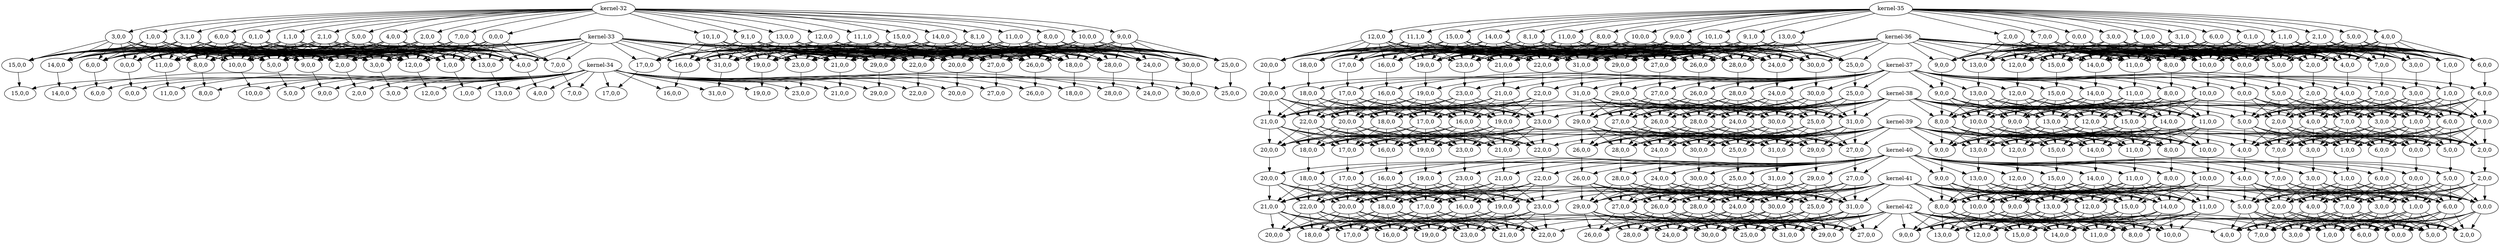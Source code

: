 // Kernel Trace Dependencies
digraph {
	"kernel-32" [label="kernel-32"]
	"kernel-32_12,0,0" [label="12,0,0"]
	"kernel-32" -> "kernel-32_12,0,0"
	"kernel-32_3,0,0" [label="3,0,0"]
	"kernel-32" -> "kernel-32_3,0,0"
	"kernel-32_1,0,0" [label="1,0,0"]
	"kernel-32" -> "kernel-32_1,0,0"
	"kernel-32_11,1,0" [label="11,1,0"]
	"kernel-32" -> "kernel-32_11,1,0"
	"kernel-32_15,0,0" [label="15,0,0"]
	"kernel-32" -> "kernel-32_15,0,0"
	"kernel-32_14,0,0" [label="14,0,0"]
	"kernel-32" -> "kernel-32_14,0,0"
	"kernel-32_3,1,0" [label="3,1,0"]
	"kernel-32" -> "kernel-32_3,1,0"
	"kernel-32_6,0,0" [label="6,0,0"]
	"kernel-32" -> "kernel-32_6,0,0"
	"kernel-32_8,1,0" [label="8,1,0"]
	"kernel-32" -> "kernel-32_8,1,0"
	"kernel-32_0,1,0" [label="0,1,0"]
	"kernel-32" -> "kernel-32_0,1,0"
	"kernel-32_11,0,0" [label="11,0,0"]
	"kernel-32" -> "kernel-32_11,0,0"
	"kernel-32_8,0,0" [label="8,0,0"]
	"kernel-32" -> "kernel-32_8,0,0"
	"kernel-32_1,1,0" [label="1,1,0"]
	"kernel-32" -> "kernel-32_1,1,0"
	"kernel-32_2,1,0" [label="2,1,0"]
	"kernel-32" -> "kernel-32_2,1,0"
	"kernel-32_10,0,0" [label="10,0,0"]
	"kernel-32" -> "kernel-32_10,0,0"
	"kernel-32_5,0,0" [label="5,0,0"]
	"kernel-32" -> "kernel-32_5,0,0"
	"kernel-32_9,0,0" [label="9,0,0"]
	"kernel-32" -> "kernel-32_9,0,0"
	"kernel-32_10,1,0" [label="10,1,0"]
	"kernel-32" -> "kernel-32_10,1,0"
	"kernel-32_9,1,0" [label="9,1,0"]
	"kernel-32" -> "kernel-32_9,1,0"
	"kernel-32_13,0,0" [label="13,0,0"]
	"kernel-32" -> "kernel-32_13,0,0"
	"kernel-32_4,0,0" [label="4,0,0"]
	"kernel-32" -> "kernel-32_4,0,0"
	"kernel-32_2,0,0" [label="2,0,0"]
	"kernel-32" -> "kernel-32_2,0,0"
	"kernel-32_7,0,0" [label="7,0,0"]
	"kernel-32" -> "kernel-32_7,0,0"
	"kernel-32_0,0,0" [label="0,0,0"]
	"kernel-32" -> "kernel-32_0,0,0"
	"kernel-33" [label="kernel-33"]
	"kernel-33_12,0,0" [label="12,0,0"]
	"kernel-33" -> "kernel-33_12,0,0"
	"kernel-33_3,0,0" [label="3,0,0"]
	"kernel-33" -> "kernel-33_3,0,0"
	"kernel-33_1,0,0" [label="1,0,0"]
	"kernel-33" -> "kernel-33_1,0,0"
	"kernel-33_24,0,0" [label="24,0,0"]
	"kernel-33" -> "kernel-33_24,0,0"
	"kernel-33_15,0,0" [label="15,0,0"]
	"kernel-33" -> "kernel-33_15,0,0"
	"kernel-33_14,0,0" [label="14,0,0"]
	"kernel-33" -> "kernel-33_14,0,0"
	"kernel-33_30,0,0" [label="30,0,0"]
	"kernel-33" -> "kernel-33_30,0,0"
	"kernel-33_6,0,0" [label="6,0,0"]
	"kernel-33" -> "kernel-33_6,0,0"
	"kernel-33_25,0,0" [label="25,0,0"]
	"kernel-33" -> "kernel-33_25,0,0"
	"kernel-33_17,0,0" [label="17,0,0"]
	"kernel-33" -> "kernel-33_17,0,0"
	"kernel-33_0,0,0" [label="0,0,0"]
	"kernel-33" -> "kernel-33_0,0,0"
	"kernel-33_11,0,0" [label="11,0,0"]
	"kernel-33" -> "kernel-33_11,0,0"
	"kernel-33_8,0,0" [label="8,0,0"]
	"kernel-33" -> "kernel-33_8,0,0"
	"kernel-33_16,0,0" [label="16,0,0"]
	"kernel-33" -> "kernel-33_16,0,0"
	"kernel-33_10,0,0" [label="10,0,0"]
	"kernel-33" -> "kernel-33_10,0,0"
	"kernel-33_5,0,0" [label="5,0,0"]
	"kernel-33" -> "kernel-33_5,0,0"
	"kernel-33_9,0,0" [label="9,0,0"]
	"kernel-33" -> "kernel-33_9,0,0"
	"kernel-33_31,0,0" [label="31,0,0"]
	"kernel-33" -> "kernel-33_31,0,0"
	"kernel-33_19,0,0" [label="19,0,0"]
	"kernel-33" -> "kernel-33_19,0,0"
	"kernel-33_2,0,0" [label="2,0,0"]
	"kernel-33" -> "kernel-33_2,0,0"
	"kernel-33_23,0,0" [label="23,0,0"]
	"kernel-33" -> "kernel-33_23,0,0"
	"kernel-33_21,0,0" [label="21,0,0"]
	"kernel-33" -> "kernel-33_21,0,0"
	"kernel-33_29,0,0" [label="29,0,0"]
	"kernel-33" -> "kernel-33_29,0,0"
	"kernel-33_22,0,0" [label="22,0,0"]
	"kernel-33" -> "kernel-33_22,0,0"
	"kernel-33_20,0,0" [label="20,0,0"]
	"kernel-33" -> "kernel-33_20,0,0"
	"kernel-33_27,0,0" [label="27,0,0"]
	"kernel-33" -> "kernel-33_27,0,0"
	"kernel-33_13,0,0" [label="13,0,0"]
	"kernel-33" -> "kernel-33_13,0,0"
	"kernel-33_26,0,0" [label="26,0,0"]
	"kernel-33" -> "kernel-33_26,0,0"
	"kernel-33_4,0,0" [label="4,0,0"]
	"kernel-33" -> "kernel-33_4,0,0"
	"kernel-33_18,0,0" [label="18,0,0"]
	"kernel-33" -> "kernel-33_18,0,0"
	"kernel-33_7,0,0" [label="7,0,0"]
	"kernel-33" -> "kernel-33_7,0,0"
	"kernel-33_28,0,0" [label="28,0,0"]
	"kernel-33" -> "kernel-33_28,0,0"
	"kernel-34" [label="kernel-34"]
	"kernel-34_3,0,0" [label="3,0,0"]
	"kernel-34" -> "kernel-34_3,0,0"
	"kernel-34_14,0,0" [label="14,0,0"]
	"kernel-34" -> "kernel-34_14,0,0"
	"kernel-34_17,0,0" [label="17,0,0"]
	"kernel-34" -> "kernel-34_17,0,0"
	"kernel-34_1,0,0" [label="1,0,0"]
	"kernel-34" -> "kernel-34_1,0,0"
	"kernel-34_5,0,0" [label="5,0,0"]
	"kernel-34" -> "kernel-34_5,0,0"
	"kernel-34_28,0,0" [label="28,0,0"]
	"kernel-34" -> "kernel-34_28,0,0"
	"kernel-34_2,0,0" [label="2,0,0"]
	"kernel-34" -> "kernel-34_2,0,0"
	"kernel-34_22,0,0" [label="22,0,0"]
	"kernel-34" -> "kernel-34_22,0,0"
	"kernel-34_8,0,0" [label="8,0,0"]
	"kernel-34" -> "kernel-34_8,0,0"
	"kernel-34_16,0,0" [label="16,0,0"]
	"kernel-34" -> "kernel-34_16,0,0"
	"kernel-34_19,0,0" [label="19,0,0"]
	"kernel-34" -> "kernel-34_19,0,0"
	"kernel-34_23,0,0" [label="23,0,0"]
	"kernel-34" -> "kernel-34_23,0,0"
	"kernel-34_18,0,0" [label="18,0,0"]
	"kernel-34" -> "kernel-34_18,0,0"
	"kernel-34_15,0,0" [label="15,0,0"]
	"kernel-34" -> "kernel-34_15,0,0"
	"kernel-34_6,0,0" [label="6,0,0"]
	"kernel-34" -> "kernel-34_6,0,0"
	"kernel-34_0,0,0" [label="0,0,0"]
	"kernel-34" -> "kernel-34_0,0,0"
	"kernel-34_11,0,0" [label="11,0,0"]
	"kernel-34" -> "kernel-34_11,0,0"
	"kernel-34_9,0,0" [label="9,0,0"]
	"kernel-34" -> "kernel-34_9,0,0"
	"kernel-34_31,0,0" [label="31,0,0"]
	"kernel-34" -> "kernel-34_31,0,0"
	"kernel-34_13,0,0" [label="13,0,0"]
	"kernel-34" -> "kernel-34_13,0,0"
	"kernel-34_4,0,0" [label="4,0,0"]
	"kernel-34" -> "kernel-34_4,0,0"
	"kernel-34_21,0,0" [label="21,0,0"]
	"kernel-34" -> "kernel-34_21,0,0"
	"kernel-34_12,0,0" [label="12,0,0"]
	"kernel-34" -> "kernel-34_12,0,0"
	"kernel-34_25,0,0" [label="25,0,0"]
	"kernel-34" -> "kernel-34_25,0,0"
	"kernel-34_29,0,0" [label="29,0,0"]
	"kernel-34" -> "kernel-34_29,0,0"
	"kernel-34_10,0,0" [label="10,0,0"]
	"kernel-34" -> "kernel-34_10,0,0"
	"kernel-34_30,0,0" [label="30,0,0"]
	"kernel-34" -> "kernel-34_30,0,0"
	"kernel-34_20,0,0" [label="20,0,0"]
	"kernel-34" -> "kernel-34_20,0,0"
	"kernel-34_26,0,0" [label="26,0,0"]
	"kernel-34" -> "kernel-34_26,0,0"
	"kernel-34_24,0,0" [label="24,0,0"]
	"kernel-34" -> "kernel-34_24,0,0"
	"kernel-34_27,0,0" [label="27,0,0"]
	"kernel-34" -> "kernel-34_27,0,0"
	"kernel-34_7,0,0" [label="7,0,0"]
	"kernel-34" -> "kernel-34_7,0,0"
	"kernel-35" [label="kernel-35"]
	"kernel-35_12,0,0" [label="12,0,0"]
	"kernel-35" -> "kernel-35_12,0,0"
	"kernel-35_3,0,0" [label="3,0,0"]
	"kernel-35" -> "kernel-35_3,0,0"
	"kernel-35_1,0,0" [label="1,0,0"]
	"kernel-35" -> "kernel-35_1,0,0"
	"kernel-35_11,1,0" [label="11,1,0"]
	"kernel-35" -> "kernel-35_11,1,0"
	"kernel-35_15,0,0" [label="15,0,0"]
	"kernel-35" -> "kernel-35_15,0,0"
	"kernel-35_14,0,0" [label="14,0,0"]
	"kernel-35" -> "kernel-35_14,0,0"
	"kernel-35_3,1,0" [label="3,1,0"]
	"kernel-35" -> "kernel-35_3,1,0"
	"kernel-35_6,0,0" [label="6,0,0"]
	"kernel-35" -> "kernel-35_6,0,0"
	"kernel-35_8,1,0" [label="8,1,0"]
	"kernel-35" -> "kernel-35_8,1,0"
	"kernel-35_0,1,0" [label="0,1,0"]
	"kernel-35" -> "kernel-35_0,1,0"
	"kernel-35_11,0,0" [label="11,0,0"]
	"kernel-35" -> "kernel-35_11,0,0"
	"kernel-35_8,0,0" [label="8,0,0"]
	"kernel-35" -> "kernel-35_8,0,0"
	"kernel-35_1,1,0" [label="1,1,0"]
	"kernel-35" -> "kernel-35_1,1,0"
	"kernel-35_2,1,0" [label="2,1,0"]
	"kernel-35" -> "kernel-35_2,1,0"
	"kernel-35_10,0,0" [label="10,0,0"]
	"kernel-35" -> "kernel-35_10,0,0"
	"kernel-35_5,0,0" [label="5,0,0"]
	"kernel-35" -> "kernel-35_5,0,0"
	"kernel-35_9,0,0" [label="9,0,0"]
	"kernel-35" -> "kernel-35_9,0,0"
	"kernel-35_10,1,0" [label="10,1,0"]
	"kernel-35" -> "kernel-35_10,1,0"
	"kernel-35_9,1,0" [label="9,1,0"]
	"kernel-35" -> "kernel-35_9,1,0"
	"kernel-35_13,0,0" [label="13,0,0"]
	"kernel-35" -> "kernel-35_13,0,0"
	"kernel-35_4,0,0" [label="4,0,0"]
	"kernel-35" -> "kernel-35_4,0,0"
	"kernel-35_2,0,0" [label="2,0,0"]
	"kernel-35" -> "kernel-35_2,0,0"
	"kernel-35_7,0,0" [label="7,0,0"]
	"kernel-35" -> "kernel-35_7,0,0"
	"kernel-35_0,0,0" [label="0,0,0"]
	"kernel-35" -> "kernel-35_0,0,0"
	"kernel-36" [label="kernel-36"]
	"kernel-36_12,0,0" [label="12,0,0"]
	"kernel-36" -> "kernel-36_12,0,0"
	"kernel-36_3,0,0" [label="3,0,0"]
	"kernel-36" -> "kernel-36_3,0,0"
	"kernel-36_1,0,0" [label="1,0,0"]
	"kernel-36" -> "kernel-36_1,0,0"
	"kernel-36_24,0,0" [label="24,0,0"]
	"kernel-36" -> "kernel-36_24,0,0"
	"kernel-36_15,0,0" [label="15,0,0"]
	"kernel-36" -> "kernel-36_15,0,0"
	"kernel-36_14,0,0" [label="14,0,0"]
	"kernel-36" -> "kernel-36_14,0,0"
	"kernel-36_30,0,0" [label="30,0,0"]
	"kernel-36" -> "kernel-36_30,0,0"
	"kernel-36_6,0,0" [label="6,0,0"]
	"kernel-36" -> "kernel-36_6,0,0"
	"kernel-36_25,0,0" [label="25,0,0"]
	"kernel-36" -> "kernel-36_25,0,0"
	"kernel-36_17,0,0" [label="17,0,0"]
	"kernel-36" -> "kernel-36_17,0,0"
	"kernel-36_0,0,0" [label="0,0,0"]
	"kernel-36" -> "kernel-36_0,0,0"
	"kernel-36_11,0,0" [label="11,0,0"]
	"kernel-36" -> "kernel-36_11,0,0"
	"kernel-36_8,0,0" [label="8,0,0"]
	"kernel-36" -> "kernel-36_8,0,0"
	"kernel-36_16,0,0" [label="16,0,0"]
	"kernel-36" -> "kernel-36_16,0,0"
	"kernel-36_10,0,0" [label="10,0,0"]
	"kernel-36" -> "kernel-36_10,0,0"
	"kernel-36_5,0,0" [label="5,0,0"]
	"kernel-36" -> "kernel-36_5,0,0"
	"kernel-36_9,0,0" [label="9,0,0"]
	"kernel-36" -> "kernel-36_9,0,0"
	"kernel-36_31,0,0" [label="31,0,0"]
	"kernel-36" -> "kernel-36_31,0,0"
	"kernel-36_19,0,0" [label="19,0,0"]
	"kernel-36" -> "kernel-36_19,0,0"
	"kernel-36_2,0,0" [label="2,0,0"]
	"kernel-36" -> "kernel-36_2,0,0"
	"kernel-36_23,0,0" [label="23,0,0"]
	"kernel-36" -> "kernel-36_23,0,0"
	"kernel-36_21,0,0" [label="21,0,0"]
	"kernel-36" -> "kernel-36_21,0,0"
	"kernel-36_29,0,0" [label="29,0,0"]
	"kernel-36" -> "kernel-36_29,0,0"
	"kernel-36_22,0,0" [label="22,0,0"]
	"kernel-36" -> "kernel-36_22,0,0"
	"kernel-36_20,0,0" [label="20,0,0"]
	"kernel-36" -> "kernel-36_20,0,0"
	"kernel-36_27,0,0" [label="27,0,0"]
	"kernel-36" -> "kernel-36_27,0,0"
	"kernel-36_13,0,0" [label="13,0,0"]
	"kernel-36" -> "kernel-36_13,0,0"
	"kernel-36_26,0,0" [label="26,0,0"]
	"kernel-36" -> "kernel-36_26,0,0"
	"kernel-36_4,0,0" [label="4,0,0"]
	"kernel-36" -> "kernel-36_4,0,0"
	"kernel-36_18,0,0" [label="18,0,0"]
	"kernel-36" -> "kernel-36_18,0,0"
	"kernel-36_7,0,0" [label="7,0,0"]
	"kernel-36" -> "kernel-36_7,0,0"
	"kernel-36_28,0,0" [label="28,0,0"]
	"kernel-36" -> "kernel-36_28,0,0"
	"kernel-37" [label="kernel-37"]
	"kernel-37_12,0,0" [label="12,0,0"]
	"kernel-37" -> "kernel-37_12,0,0"
	"kernel-37_3,0,0" [label="3,0,0"]
	"kernel-37" -> "kernel-37_3,0,0"
	"kernel-37_1,0,0" [label="1,0,0"]
	"kernel-37" -> "kernel-37_1,0,0"
	"kernel-37_24,0,0" [label="24,0,0"]
	"kernel-37" -> "kernel-37_24,0,0"
	"kernel-37_15,0,0" [label="15,0,0"]
	"kernel-37" -> "kernel-37_15,0,0"
	"kernel-37_14,0,0" [label="14,0,0"]
	"kernel-37" -> "kernel-37_14,0,0"
	"kernel-37_30,0,0" [label="30,0,0"]
	"kernel-37" -> "kernel-37_30,0,0"
	"kernel-37_6,0,0" [label="6,0,0"]
	"kernel-37" -> "kernel-37_6,0,0"
	"kernel-37_25,0,0" [label="25,0,0"]
	"kernel-37" -> "kernel-37_25,0,0"
	"kernel-37_17,0,0" [label="17,0,0"]
	"kernel-37" -> "kernel-37_17,0,0"
	"kernel-37_0,0,0" [label="0,0,0"]
	"kernel-37" -> "kernel-37_0,0,0"
	"kernel-37_11,0,0" [label="11,0,0"]
	"kernel-37" -> "kernel-37_11,0,0"
	"kernel-37_8,0,0" [label="8,0,0"]
	"kernel-37" -> "kernel-37_8,0,0"
	"kernel-37_16,0,0" [label="16,0,0"]
	"kernel-37" -> "kernel-37_16,0,0"
	"kernel-37_10,0,0" [label="10,0,0"]
	"kernel-37" -> "kernel-37_10,0,0"
	"kernel-37_5,0,0" [label="5,0,0"]
	"kernel-37" -> "kernel-37_5,0,0"
	"kernel-37_9,0,0" [label="9,0,0"]
	"kernel-37" -> "kernel-37_9,0,0"
	"kernel-37_31,0,0" [label="31,0,0"]
	"kernel-37" -> "kernel-37_31,0,0"
	"kernel-37_19,0,0" [label="19,0,0"]
	"kernel-37" -> "kernel-37_19,0,0"
	"kernel-37_2,0,0" [label="2,0,0"]
	"kernel-37" -> "kernel-37_2,0,0"
	"kernel-37_23,0,0" [label="23,0,0"]
	"kernel-37" -> "kernel-37_23,0,0"
	"kernel-37_21,0,0" [label="21,0,0"]
	"kernel-37" -> "kernel-37_21,0,0"
	"kernel-37_29,0,0" [label="29,0,0"]
	"kernel-37" -> "kernel-37_29,0,0"
	"kernel-37_22,0,0" [label="22,0,0"]
	"kernel-37" -> "kernel-37_22,0,0"
	"kernel-37_20,0,0" [label="20,0,0"]
	"kernel-37" -> "kernel-37_20,0,0"
	"kernel-37_27,0,0" [label="27,0,0"]
	"kernel-37" -> "kernel-37_27,0,0"
	"kernel-37_13,0,0" [label="13,0,0"]
	"kernel-37" -> "kernel-37_13,0,0"
	"kernel-37_26,0,0" [label="26,0,0"]
	"kernel-37" -> "kernel-37_26,0,0"
	"kernel-37_4,0,0" [label="4,0,0"]
	"kernel-37" -> "kernel-37_4,0,0"
	"kernel-37_18,0,0" [label="18,0,0"]
	"kernel-37" -> "kernel-37_18,0,0"
	"kernel-37_7,0,0" [label="7,0,0"]
	"kernel-37" -> "kernel-37_7,0,0"
	"kernel-37_28,0,0" [label="28,0,0"]
	"kernel-37" -> "kernel-37_28,0,0"
	"kernel-38" [label="kernel-38"]
	"kernel-38_12,0,0" [label="12,0,0"]
	"kernel-38" -> "kernel-38_12,0,0"
	"kernel-38_3,0,0" [label="3,0,0"]
	"kernel-38" -> "kernel-38_3,0,0"
	"kernel-38_1,0,0" [label="1,0,0"]
	"kernel-38" -> "kernel-38_1,0,0"
	"kernel-38_24,0,0" [label="24,0,0"]
	"kernel-38" -> "kernel-38_24,0,0"
	"kernel-38_15,0,0" [label="15,0,0"]
	"kernel-38" -> "kernel-38_15,0,0"
	"kernel-38_14,0,0" [label="14,0,0"]
	"kernel-38" -> "kernel-38_14,0,0"
	"kernel-38_30,0,0" [label="30,0,0"]
	"kernel-38" -> "kernel-38_30,0,0"
	"kernel-38_6,0,0" [label="6,0,0"]
	"kernel-38" -> "kernel-38_6,0,0"
	"kernel-38_25,0,0" [label="25,0,0"]
	"kernel-38" -> "kernel-38_25,0,0"
	"kernel-38_17,0,0" [label="17,0,0"]
	"kernel-38" -> "kernel-38_17,0,0"
	"kernel-38_0,0,0" [label="0,0,0"]
	"kernel-38" -> "kernel-38_0,0,0"
	"kernel-38_11,0,0" [label="11,0,0"]
	"kernel-38" -> "kernel-38_11,0,0"
	"kernel-38_8,0,0" [label="8,0,0"]
	"kernel-38" -> "kernel-38_8,0,0"
	"kernel-38_16,0,0" [label="16,0,0"]
	"kernel-38" -> "kernel-38_16,0,0"
	"kernel-38_10,0,0" [label="10,0,0"]
	"kernel-38" -> "kernel-38_10,0,0"
	"kernel-38_5,0,0" [label="5,0,0"]
	"kernel-38" -> "kernel-38_5,0,0"
	"kernel-38_9,0,0" [label="9,0,0"]
	"kernel-38" -> "kernel-38_9,0,0"
	"kernel-38_31,0,0" [label="31,0,0"]
	"kernel-38" -> "kernel-38_31,0,0"
	"kernel-38_19,0,0" [label="19,0,0"]
	"kernel-38" -> "kernel-38_19,0,0"
	"kernel-38_2,0,0" [label="2,0,0"]
	"kernel-38" -> "kernel-38_2,0,0"
	"kernel-38_23,0,0" [label="23,0,0"]
	"kernel-38" -> "kernel-38_23,0,0"
	"kernel-38_21,0,0" [label="21,0,0"]
	"kernel-38" -> "kernel-38_21,0,0"
	"kernel-38_29,0,0" [label="29,0,0"]
	"kernel-38" -> "kernel-38_29,0,0"
	"kernel-38_22,0,0" [label="22,0,0"]
	"kernel-38" -> "kernel-38_22,0,0"
	"kernel-38_20,0,0" [label="20,0,0"]
	"kernel-38" -> "kernel-38_20,0,0"
	"kernel-38_27,0,0" [label="27,0,0"]
	"kernel-38" -> "kernel-38_27,0,0"
	"kernel-38_13,0,0" [label="13,0,0"]
	"kernel-38" -> "kernel-38_13,0,0"
	"kernel-38_26,0,0" [label="26,0,0"]
	"kernel-38" -> "kernel-38_26,0,0"
	"kernel-38_4,0,0" [label="4,0,0"]
	"kernel-38" -> "kernel-38_4,0,0"
	"kernel-38_18,0,0" [label="18,0,0"]
	"kernel-38" -> "kernel-38_18,0,0"
	"kernel-38_7,0,0" [label="7,0,0"]
	"kernel-38" -> "kernel-38_7,0,0"
	"kernel-38_28,0,0" [label="28,0,0"]
	"kernel-38" -> "kernel-38_28,0,0"
	"kernel-39" [label="kernel-39"]
	"kernel-39_12,0,0" [label="12,0,0"]
	"kernel-39" -> "kernel-39_12,0,0"
	"kernel-39_3,0,0" [label="3,0,0"]
	"kernel-39" -> "kernel-39_3,0,0"
	"kernel-39_1,0,0" [label="1,0,0"]
	"kernel-39" -> "kernel-39_1,0,0"
	"kernel-39_24,0,0" [label="24,0,0"]
	"kernel-39" -> "kernel-39_24,0,0"
	"kernel-39_15,0,0" [label="15,0,0"]
	"kernel-39" -> "kernel-39_15,0,0"
	"kernel-39_14,0,0" [label="14,0,0"]
	"kernel-39" -> "kernel-39_14,0,0"
	"kernel-39_30,0,0" [label="30,0,0"]
	"kernel-39" -> "kernel-39_30,0,0"
	"kernel-39_6,0,0" [label="6,0,0"]
	"kernel-39" -> "kernel-39_6,0,0"
	"kernel-39_25,0,0" [label="25,0,0"]
	"kernel-39" -> "kernel-39_25,0,0"
	"kernel-39_17,0,0" [label="17,0,0"]
	"kernel-39" -> "kernel-39_17,0,0"
	"kernel-39_0,0,0" [label="0,0,0"]
	"kernel-39" -> "kernel-39_0,0,0"
	"kernel-39_11,0,0" [label="11,0,0"]
	"kernel-39" -> "kernel-39_11,0,0"
	"kernel-39_8,0,0" [label="8,0,0"]
	"kernel-39" -> "kernel-39_8,0,0"
	"kernel-39_16,0,0" [label="16,0,0"]
	"kernel-39" -> "kernel-39_16,0,0"
	"kernel-39_10,0,0" [label="10,0,0"]
	"kernel-39" -> "kernel-39_10,0,0"
	"kernel-39_5,0,0" [label="5,0,0"]
	"kernel-39" -> "kernel-39_5,0,0"
	"kernel-39_9,0,0" [label="9,0,0"]
	"kernel-39" -> "kernel-39_9,0,0"
	"kernel-39_31,0,0" [label="31,0,0"]
	"kernel-39" -> "kernel-39_31,0,0"
	"kernel-39_19,0,0" [label="19,0,0"]
	"kernel-39" -> "kernel-39_19,0,0"
	"kernel-39_2,0,0" [label="2,0,0"]
	"kernel-39" -> "kernel-39_2,0,0"
	"kernel-39_23,0,0" [label="23,0,0"]
	"kernel-39" -> "kernel-39_23,0,0"
	"kernel-39_21,0,0" [label="21,0,0"]
	"kernel-39" -> "kernel-39_21,0,0"
	"kernel-39_29,0,0" [label="29,0,0"]
	"kernel-39" -> "kernel-39_29,0,0"
	"kernel-39_22,0,0" [label="22,0,0"]
	"kernel-39" -> "kernel-39_22,0,0"
	"kernel-39_20,0,0" [label="20,0,0"]
	"kernel-39" -> "kernel-39_20,0,0"
	"kernel-39_27,0,0" [label="27,0,0"]
	"kernel-39" -> "kernel-39_27,0,0"
	"kernel-39_13,0,0" [label="13,0,0"]
	"kernel-39" -> "kernel-39_13,0,0"
	"kernel-39_26,0,0" [label="26,0,0"]
	"kernel-39" -> "kernel-39_26,0,0"
	"kernel-39_4,0,0" [label="4,0,0"]
	"kernel-39" -> "kernel-39_4,0,0"
	"kernel-39_18,0,0" [label="18,0,0"]
	"kernel-39" -> "kernel-39_18,0,0"
	"kernel-39_7,0,0" [label="7,0,0"]
	"kernel-39" -> "kernel-39_7,0,0"
	"kernel-39_28,0,0" [label="28,0,0"]
	"kernel-39" -> "kernel-39_28,0,0"
	"kernel-40" [label="kernel-40"]
	"kernel-40_12,0,0" [label="12,0,0"]
	"kernel-40" -> "kernel-40_12,0,0"
	"kernel-40_3,0,0" [label="3,0,0"]
	"kernel-40" -> "kernel-40_3,0,0"
	"kernel-40_1,0,0" [label="1,0,0"]
	"kernel-40" -> "kernel-40_1,0,0"
	"kernel-40_24,0,0" [label="24,0,0"]
	"kernel-40" -> "kernel-40_24,0,0"
	"kernel-40_15,0,0" [label="15,0,0"]
	"kernel-40" -> "kernel-40_15,0,0"
	"kernel-40_14,0,0" [label="14,0,0"]
	"kernel-40" -> "kernel-40_14,0,0"
	"kernel-40_30,0,0" [label="30,0,0"]
	"kernel-40" -> "kernel-40_30,0,0"
	"kernel-40_6,0,0" [label="6,0,0"]
	"kernel-40" -> "kernel-40_6,0,0"
	"kernel-40_25,0,0" [label="25,0,0"]
	"kernel-40" -> "kernel-40_25,0,0"
	"kernel-40_17,0,0" [label="17,0,0"]
	"kernel-40" -> "kernel-40_17,0,0"
	"kernel-40_0,0,0" [label="0,0,0"]
	"kernel-40" -> "kernel-40_0,0,0"
	"kernel-40_11,0,0" [label="11,0,0"]
	"kernel-40" -> "kernel-40_11,0,0"
	"kernel-40_8,0,0" [label="8,0,0"]
	"kernel-40" -> "kernel-40_8,0,0"
	"kernel-40_16,0,0" [label="16,0,0"]
	"kernel-40" -> "kernel-40_16,0,0"
	"kernel-40_10,0,0" [label="10,0,0"]
	"kernel-40" -> "kernel-40_10,0,0"
	"kernel-40_5,0,0" [label="5,0,0"]
	"kernel-40" -> "kernel-40_5,0,0"
	"kernel-40_9,0,0" [label="9,0,0"]
	"kernel-40" -> "kernel-40_9,0,0"
	"kernel-40_31,0,0" [label="31,0,0"]
	"kernel-40" -> "kernel-40_31,0,0"
	"kernel-40_19,0,0" [label="19,0,0"]
	"kernel-40" -> "kernel-40_19,0,0"
	"kernel-40_2,0,0" [label="2,0,0"]
	"kernel-40" -> "kernel-40_2,0,0"
	"kernel-40_23,0,0" [label="23,0,0"]
	"kernel-40" -> "kernel-40_23,0,0"
	"kernel-40_21,0,0" [label="21,0,0"]
	"kernel-40" -> "kernel-40_21,0,0"
	"kernel-40_29,0,0" [label="29,0,0"]
	"kernel-40" -> "kernel-40_29,0,0"
	"kernel-40_22,0,0" [label="22,0,0"]
	"kernel-40" -> "kernel-40_22,0,0"
	"kernel-40_20,0,0" [label="20,0,0"]
	"kernel-40" -> "kernel-40_20,0,0"
	"kernel-40_27,0,0" [label="27,0,0"]
	"kernel-40" -> "kernel-40_27,0,0"
	"kernel-40_13,0,0" [label="13,0,0"]
	"kernel-40" -> "kernel-40_13,0,0"
	"kernel-40_26,0,0" [label="26,0,0"]
	"kernel-40" -> "kernel-40_26,0,0"
	"kernel-40_4,0,0" [label="4,0,0"]
	"kernel-40" -> "kernel-40_4,0,0"
	"kernel-40_18,0,0" [label="18,0,0"]
	"kernel-40" -> "kernel-40_18,0,0"
	"kernel-40_7,0,0" [label="7,0,0"]
	"kernel-40" -> "kernel-40_7,0,0"
	"kernel-40_28,0,0" [label="28,0,0"]
	"kernel-40" -> "kernel-40_28,0,0"
	"kernel-41" [label="kernel-41"]
	"kernel-41_12,0,0" [label="12,0,0"]
	"kernel-41" -> "kernel-41_12,0,0"
	"kernel-41_3,0,0" [label="3,0,0"]
	"kernel-41" -> "kernel-41_3,0,0"
	"kernel-41_1,0,0" [label="1,0,0"]
	"kernel-41" -> "kernel-41_1,0,0"
	"kernel-41_24,0,0" [label="24,0,0"]
	"kernel-41" -> "kernel-41_24,0,0"
	"kernel-41_15,0,0" [label="15,0,0"]
	"kernel-41" -> "kernel-41_15,0,0"
	"kernel-41_14,0,0" [label="14,0,0"]
	"kernel-41" -> "kernel-41_14,0,0"
	"kernel-41_30,0,0" [label="30,0,0"]
	"kernel-41" -> "kernel-41_30,0,0"
	"kernel-41_6,0,0" [label="6,0,0"]
	"kernel-41" -> "kernel-41_6,0,0"
	"kernel-41_25,0,0" [label="25,0,0"]
	"kernel-41" -> "kernel-41_25,0,0"
	"kernel-41_17,0,0" [label="17,0,0"]
	"kernel-41" -> "kernel-41_17,0,0"
	"kernel-41_0,0,0" [label="0,0,0"]
	"kernel-41" -> "kernel-41_0,0,0"
	"kernel-41_11,0,0" [label="11,0,0"]
	"kernel-41" -> "kernel-41_11,0,0"
	"kernel-41_8,0,0" [label="8,0,0"]
	"kernel-41" -> "kernel-41_8,0,0"
	"kernel-41_16,0,0" [label="16,0,0"]
	"kernel-41" -> "kernel-41_16,0,0"
	"kernel-41_10,0,0" [label="10,0,0"]
	"kernel-41" -> "kernel-41_10,0,0"
	"kernel-41_5,0,0" [label="5,0,0"]
	"kernel-41" -> "kernel-41_5,0,0"
	"kernel-41_9,0,0" [label="9,0,0"]
	"kernel-41" -> "kernel-41_9,0,0"
	"kernel-41_31,0,0" [label="31,0,0"]
	"kernel-41" -> "kernel-41_31,0,0"
	"kernel-41_19,0,0" [label="19,0,0"]
	"kernel-41" -> "kernel-41_19,0,0"
	"kernel-41_2,0,0" [label="2,0,0"]
	"kernel-41" -> "kernel-41_2,0,0"
	"kernel-41_23,0,0" [label="23,0,0"]
	"kernel-41" -> "kernel-41_23,0,0"
	"kernel-41_21,0,0" [label="21,0,0"]
	"kernel-41" -> "kernel-41_21,0,0"
	"kernel-41_29,0,0" [label="29,0,0"]
	"kernel-41" -> "kernel-41_29,0,0"
	"kernel-41_22,0,0" [label="22,0,0"]
	"kernel-41" -> "kernel-41_22,0,0"
	"kernel-41_20,0,0" [label="20,0,0"]
	"kernel-41" -> "kernel-41_20,0,0"
	"kernel-41_27,0,0" [label="27,0,0"]
	"kernel-41" -> "kernel-41_27,0,0"
	"kernel-41_13,0,0" [label="13,0,0"]
	"kernel-41" -> "kernel-41_13,0,0"
	"kernel-41_26,0,0" [label="26,0,0"]
	"kernel-41" -> "kernel-41_26,0,0"
	"kernel-41_4,0,0" [label="4,0,0"]
	"kernel-41" -> "kernel-41_4,0,0"
	"kernel-41_18,0,0" [label="18,0,0"]
	"kernel-41" -> "kernel-41_18,0,0"
	"kernel-41_7,0,0" [label="7,0,0"]
	"kernel-41" -> "kernel-41_7,0,0"
	"kernel-41_28,0,0" [label="28,0,0"]
	"kernel-41" -> "kernel-41_28,0,0"
	"kernel-42" [label="kernel-42"]
	"kernel-42_12,0,0" [label="12,0,0"]
	"kernel-42" -> "kernel-42_12,0,0"
	"kernel-42_3,0,0" [label="3,0,0"]
	"kernel-42" -> "kernel-42_3,0,0"
	"kernel-42_1,0,0" [label="1,0,0"]
	"kernel-42" -> "kernel-42_1,0,0"
	"kernel-42_24,0,0" [label="24,0,0"]
	"kernel-42" -> "kernel-42_24,0,0"
	"kernel-42_15,0,0" [label="15,0,0"]
	"kernel-42" -> "kernel-42_15,0,0"
	"kernel-42_14,0,0" [label="14,0,0"]
	"kernel-42" -> "kernel-42_14,0,0"
	"kernel-42_30,0,0" [label="30,0,0"]
	"kernel-42" -> "kernel-42_30,0,0"
	"kernel-42_6,0,0" [label="6,0,0"]
	"kernel-42" -> "kernel-42_6,0,0"
	"kernel-42_25,0,0" [label="25,0,0"]
	"kernel-42" -> "kernel-42_25,0,0"
	"kernel-42_17,0,0" [label="17,0,0"]
	"kernel-42" -> "kernel-42_17,0,0"
	"kernel-42_0,0,0" [label="0,0,0"]
	"kernel-42" -> "kernel-42_0,0,0"
	"kernel-42_11,0,0" [label="11,0,0"]
	"kernel-42" -> "kernel-42_11,0,0"
	"kernel-42_8,0,0" [label="8,0,0"]
	"kernel-42" -> "kernel-42_8,0,0"
	"kernel-42_16,0,0" [label="16,0,0"]
	"kernel-42" -> "kernel-42_16,0,0"
	"kernel-42_10,0,0" [label="10,0,0"]
	"kernel-42" -> "kernel-42_10,0,0"
	"kernel-42_5,0,0" [label="5,0,0"]
	"kernel-42" -> "kernel-42_5,0,0"
	"kernel-42_9,0,0" [label="9,0,0"]
	"kernel-42" -> "kernel-42_9,0,0"
	"kernel-42_31,0,0" [label="31,0,0"]
	"kernel-42" -> "kernel-42_31,0,0"
	"kernel-42_19,0,0" [label="19,0,0"]
	"kernel-42" -> "kernel-42_19,0,0"
	"kernel-42_2,0,0" [label="2,0,0"]
	"kernel-42" -> "kernel-42_2,0,0"
	"kernel-42_23,0,0" [label="23,0,0"]
	"kernel-42" -> "kernel-42_23,0,0"
	"kernel-42_21,0,0" [label="21,0,0"]
	"kernel-42" -> "kernel-42_21,0,0"
	"kernel-42_29,0,0" [label="29,0,0"]
	"kernel-42" -> "kernel-42_29,0,0"
	"kernel-42_22,0,0" [label="22,0,0"]
	"kernel-42" -> "kernel-42_22,0,0"
	"kernel-42_20,0,0" [label="20,0,0"]
	"kernel-42" -> "kernel-42_20,0,0"
	"kernel-42_27,0,0" [label="27,0,0"]
	"kernel-42" -> "kernel-42_27,0,0"
	"kernel-42_13,0,0" [label="13,0,0"]
	"kernel-42" -> "kernel-42_13,0,0"
	"kernel-42_26,0,0" [label="26,0,0"]
	"kernel-42" -> "kernel-42_26,0,0"
	"kernel-42_4,0,0" [label="4,0,0"]
	"kernel-42" -> "kernel-42_4,0,0"
	"kernel-42_18,0,0" [label="18,0,0"]
	"kernel-42" -> "kernel-42_18,0,0"
	"kernel-42_7,0,0" [label="7,0,0"]
	"kernel-42" -> "kernel-42_7,0,0"
	"kernel-42_28,0,0" [label="28,0,0"]
	"kernel-42" -> "kernel-42_28,0,0"
	"kernel-32_3,1,0" -> "kernel-33_0,0,0"
	"kernel-32_3,1,0" -> "kernel-33_1,0,0"
	"kernel-32_3,1,0" -> "kernel-33_10,0,0"
	"kernel-32_3,1,0" -> "kernel-33_11,0,0"
	"kernel-32_3,1,0" -> "kernel-33_12,0,0"
	"kernel-32_3,1,0" -> "kernel-33_13,0,0"
	"kernel-32_3,1,0" -> "kernel-33_14,0,0"
	"kernel-32_3,1,0" -> "kernel-33_15,0,0"
	"kernel-32_3,1,0" -> "kernel-33_2,0,0"
	"kernel-32_3,1,0" -> "kernel-33_3,0,0"
	"kernel-32_3,1,0" -> "kernel-33_4,0,0"
	"kernel-32_3,1,0" -> "kernel-33_5,0,0"
	"kernel-32_3,1,0" -> "kernel-33_6,0,0"
	"kernel-32_3,1,0" -> "kernel-33_7,0,0"
	"kernel-32_3,1,0" -> "kernel-33_8,0,0"
	"kernel-32_3,1,0" -> "kernel-33_9,0,0"
	"kernel-32_8,1,0" -> "kernel-33_16,0,0"
	"kernel-32_8,1,0" -> "kernel-33_17,0,0"
	"kernel-32_8,1,0" -> "kernel-33_18,0,0"
	"kernel-32_8,1,0" -> "kernel-33_19,0,0"
	"kernel-32_8,1,0" -> "kernel-33_20,0,0"
	"kernel-32_8,1,0" -> "kernel-33_21,0,0"
	"kernel-32_8,1,0" -> "kernel-33_22,0,0"
	"kernel-32_8,1,0" -> "kernel-33_23,0,0"
	"kernel-32_8,1,0" -> "kernel-33_24,0,0"
	"kernel-32_8,1,0" -> "kernel-33_25,0,0"
	"kernel-32_8,1,0" -> "kernel-33_26,0,0"
	"kernel-32_8,1,0" -> "kernel-33_27,0,0"
	"kernel-32_8,1,0" -> "kernel-33_28,0,0"
	"kernel-32_8,1,0" -> "kernel-33_29,0,0"
	"kernel-32_8,1,0" -> "kernel-33_30,0,0"
	"kernel-32_8,1,0" -> "kernel-33_31,0,0"
	"kernel-32_2,1,0" -> "kernel-33_0,0,0"
	"kernel-32_2,1,0" -> "kernel-33_1,0,0"
	"kernel-32_2,1,0" -> "kernel-33_10,0,0"
	"kernel-32_2,1,0" -> "kernel-33_11,0,0"
	"kernel-32_2,1,0" -> "kernel-33_12,0,0"
	"kernel-32_2,1,0" -> "kernel-33_13,0,0"
	"kernel-32_2,1,0" -> "kernel-33_14,0,0"
	"kernel-32_2,1,0" -> "kernel-33_15,0,0"
	"kernel-32_2,1,0" -> "kernel-33_2,0,0"
	"kernel-32_2,1,0" -> "kernel-33_3,0,0"
	"kernel-32_2,1,0" -> "kernel-33_4,0,0"
	"kernel-32_2,1,0" -> "kernel-33_5,0,0"
	"kernel-32_2,1,0" -> "kernel-33_6,0,0"
	"kernel-32_2,1,0" -> "kernel-33_7,0,0"
	"kernel-32_2,1,0" -> "kernel-33_8,0,0"
	"kernel-32_2,1,0" -> "kernel-33_9,0,0"
	"kernel-32_11,0,0" -> "kernel-33_16,0,0"
	"kernel-32_11,0,0" -> "kernel-33_17,0,0"
	"kernel-32_11,0,0" -> "kernel-33_18,0,0"
	"kernel-32_11,0,0" -> "kernel-33_19,0,0"
	"kernel-32_11,0,0" -> "kernel-33_20,0,0"
	"kernel-32_11,0,0" -> "kernel-33_21,0,0"
	"kernel-32_11,0,0" -> "kernel-33_22,0,0"
	"kernel-32_11,0,0" -> "kernel-33_23,0,0"
	"kernel-32_11,0,0" -> "kernel-33_24,0,0"
	"kernel-32_11,0,0" -> "kernel-33_25,0,0"
	"kernel-32_11,0,0" -> "kernel-33_26,0,0"
	"kernel-32_11,0,0" -> "kernel-33_27,0,0"
	"kernel-32_11,0,0" -> "kernel-33_28,0,0"
	"kernel-32_11,0,0" -> "kernel-33_29,0,0"
	"kernel-32_11,0,0" -> "kernel-33_30,0,0"
	"kernel-32_11,0,0" -> "kernel-33_31,0,0"
	"kernel-32_0,1,0" -> "kernel-33_0,0,0"
	"kernel-32_0,1,0" -> "kernel-33_1,0,0"
	"kernel-32_0,1,0" -> "kernel-33_10,0,0"
	"kernel-32_0,1,0" -> "kernel-33_11,0,0"
	"kernel-32_0,1,0" -> "kernel-33_12,0,0"
	"kernel-32_0,1,0" -> "kernel-33_13,0,0"
	"kernel-32_0,1,0" -> "kernel-33_14,0,0"
	"kernel-32_0,1,0" -> "kernel-33_15,0,0"
	"kernel-32_0,1,0" -> "kernel-33_2,0,0"
	"kernel-32_0,1,0" -> "kernel-33_3,0,0"
	"kernel-32_0,1,0" -> "kernel-33_4,0,0"
	"kernel-32_0,1,0" -> "kernel-33_5,0,0"
	"kernel-32_0,1,0" -> "kernel-33_6,0,0"
	"kernel-32_0,1,0" -> "kernel-33_7,0,0"
	"kernel-32_0,1,0" -> "kernel-33_8,0,0"
	"kernel-32_0,1,0" -> "kernel-33_9,0,0"
	"kernel-32_10,1,0" -> "kernel-33_16,0,0"
	"kernel-32_10,1,0" -> "kernel-33_17,0,0"
	"kernel-32_10,1,0" -> "kernel-33_18,0,0"
	"kernel-32_10,1,0" -> "kernel-33_19,0,0"
	"kernel-32_10,1,0" -> "kernel-33_20,0,0"
	"kernel-32_10,1,0" -> "kernel-33_21,0,0"
	"kernel-32_10,1,0" -> "kernel-33_22,0,0"
	"kernel-32_10,1,0" -> "kernel-33_23,0,0"
	"kernel-32_10,1,0" -> "kernel-33_24,0,0"
	"kernel-32_10,1,0" -> "kernel-33_25,0,0"
	"kernel-32_10,1,0" -> "kernel-33_26,0,0"
	"kernel-32_10,1,0" -> "kernel-33_27,0,0"
	"kernel-32_10,1,0" -> "kernel-33_28,0,0"
	"kernel-32_10,1,0" -> "kernel-33_29,0,0"
	"kernel-32_10,1,0" -> "kernel-33_30,0,0"
	"kernel-32_10,1,0" -> "kernel-33_31,0,0"
	"kernel-32_5,0,0" -> "kernel-33_0,0,0"
	"kernel-32_5,0,0" -> "kernel-33_1,0,0"
	"kernel-32_5,0,0" -> "kernel-33_10,0,0"
	"kernel-32_5,0,0" -> "kernel-33_11,0,0"
	"kernel-32_5,0,0" -> "kernel-33_12,0,0"
	"kernel-32_5,0,0" -> "kernel-33_13,0,0"
	"kernel-32_5,0,0" -> "kernel-33_14,0,0"
	"kernel-32_5,0,0" -> "kernel-33_15,0,0"
	"kernel-32_5,0,0" -> "kernel-33_2,0,0"
	"kernel-32_5,0,0" -> "kernel-33_3,0,0"
	"kernel-32_5,0,0" -> "kernel-33_4,0,0"
	"kernel-32_5,0,0" -> "kernel-33_5,0,0"
	"kernel-32_5,0,0" -> "kernel-33_6,0,0"
	"kernel-32_5,0,0" -> "kernel-33_7,0,0"
	"kernel-32_5,0,0" -> "kernel-33_8,0,0"
	"kernel-32_5,0,0" -> "kernel-33_9,0,0"
	"kernel-32_13,0,0" -> "kernel-33_16,0,0"
	"kernel-32_13,0,0" -> "kernel-33_17,0,0"
	"kernel-32_13,0,0" -> "kernel-33_18,0,0"
	"kernel-32_13,0,0" -> "kernel-33_19,0,0"
	"kernel-32_13,0,0" -> "kernel-33_20,0,0"
	"kernel-32_13,0,0" -> "kernel-33_21,0,0"
	"kernel-32_13,0,0" -> "kernel-33_22,0,0"
	"kernel-32_13,0,0" -> "kernel-33_23,0,0"
	"kernel-32_13,0,0" -> "kernel-33_24,0,0"
	"kernel-32_13,0,0" -> "kernel-33_25,0,0"
	"kernel-32_13,0,0" -> "kernel-33_26,0,0"
	"kernel-32_13,0,0" -> "kernel-33_27,0,0"
	"kernel-32_13,0,0" -> "kernel-33_28,0,0"
	"kernel-32_13,0,0" -> "kernel-33_29,0,0"
	"kernel-32_13,0,0" -> "kernel-33_30,0,0"
	"kernel-32_13,0,0" -> "kernel-33_31,0,0"
	"kernel-32_6,0,0" -> "kernel-33_0,0,0"
	"kernel-32_6,0,0" -> "kernel-33_1,0,0"
	"kernel-32_6,0,0" -> "kernel-33_10,0,0"
	"kernel-32_6,0,0" -> "kernel-33_11,0,0"
	"kernel-32_6,0,0" -> "kernel-33_12,0,0"
	"kernel-32_6,0,0" -> "kernel-33_13,0,0"
	"kernel-32_6,0,0" -> "kernel-33_14,0,0"
	"kernel-32_6,0,0" -> "kernel-33_15,0,0"
	"kernel-32_6,0,0" -> "kernel-33_2,0,0"
	"kernel-32_6,0,0" -> "kernel-33_3,0,0"
	"kernel-32_6,0,0" -> "kernel-33_4,0,0"
	"kernel-32_6,0,0" -> "kernel-33_5,0,0"
	"kernel-32_6,0,0" -> "kernel-33_6,0,0"
	"kernel-32_6,0,0" -> "kernel-33_7,0,0"
	"kernel-32_6,0,0" -> "kernel-33_8,0,0"
	"kernel-32_6,0,0" -> "kernel-33_9,0,0"
	"kernel-32_15,0,0" -> "kernel-33_16,0,0"
	"kernel-32_15,0,0" -> "kernel-33_17,0,0"
	"kernel-32_15,0,0" -> "kernel-33_18,0,0"
	"kernel-32_15,0,0" -> "kernel-33_19,0,0"
	"kernel-32_15,0,0" -> "kernel-33_20,0,0"
	"kernel-32_15,0,0" -> "kernel-33_21,0,0"
	"kernel-32_15,0,0" -> "kernel-33_22,0,0"
	"kernel-32_15,0,0" -> "kernel-33_23,0,0"
	"kernel-32_15,0,0" -> "kernel-33_24,0,0"
	"kernel-32_15,0,0" -> "kernel-33_25,0,0"
	"kernel-32_15,0,0" -> "kernel-33_26,0,0"
	"kernel-32_15,0,0" -> "kernel-33_27,0,0"
	"kernel-32_15,0,0" -> "kernel-33_28,0,0"
	"kernel-32_15,0,0" -> "kernel-33_29,0,0"
	"kernel-32_15,0,0" -> "kernel-33_30,0,0"
	"kernel-32_15,0,0" -> "kernel-33_31,0,0"
	"kernel-32_9,1,0" -> "kernel-33_16,0,0"
	"kernel-32_9,1,0" -> "kernel-33_17,0,0"
	"kernel-32_9,1,0" -> "kernel-33_18,0,0"
	"kernel-32_9,1,0" -> "kernel-33_19,0,0"
	"kernel-32_9,1,0" -> "kernel-33_20,0,0"
	"kernel-32_9,1,0" -> "kernel-33_21,0,0"
	"kernel-32_9,1,0" -> "kernel-33_22,0,0"
	"kernel-32_9,1,0" -> "kernel-33_23,0,0"
	"kernel-32_9,1,0" -> "kernel-33_24,0,0"
	"kernel-32_9,1,0" -> "kernel-33_25,0,0"
	"kernel-32_9,1,0" -> "kernel-33_26,0,0"
	"kernel-32_9,1,0" -> "kernel-33_27,0,0"
	"kernel-32_9,1,0" -> "kernel-33_28,0,0"
	"kernel-32_9,1,0" -> "kernel-33_29,0,0"
	"kernel-32_9,1,0" -> "kernel-33_30,0,0"
	"kernel-32_9,1,0" -> "kernel-33_31,0,0"
	"kernel-32_2,0,0" -> "kernel-33_0,0,0"
	"kernel-32_2,0,0" -> "kernel-33_1,0,0"
	"kernel-32_2,0,0" -> "kernel-33_10,0,0"
	"kernel-32_2,0,0" -> "kernel-33_11,0,0"
	"kernel-32_2,0,0" -> "kernel-33_12,0,0"
	"kernel-32_2,0,0" -> "kernel-33_13,0,0"
	"kernel-32_2,0,0" -> "kernel-33_14,0,0"
	"kernel-32_2,0,0" -> "kernel-33_15,0,0"
	"kernel-32_2,0,0" -> "kernel-33_2,0,0"
	"kernel-32_2,0,0" -> "kernel-33_3,0,0"
	"kernel-32_2,0,0" -> "kernel-33_4,0,0"
	"kernel-32_2,0,0" -> "kernel-33_5,0,0"
	"kernel-32_2,0,0" -> "kernel-33_6,0,0"
	"kernel-32_2,0,0" -> "kernel-33_7,0,0"
	"kernel-32_2,0,0" -> "kernel-33_8,0,0"
	"kernel-32_2,0,0" -> "kernel-33_9,0,0"
	"kernel-32_1,0,0" -> "kernel-33_0,0,0"
	"kernel-32_1,0,0" -> "kernel-33_1,0,0"
	"kernel-32_1,0,0" -> "kernel-33_10,0,0"
	"kernel-32_1,0,0" -> "kernel-33_11,0,0"
	"kernel-32_1,0,0" -> "kernel-33_12,0,0"
	"kernel-32_1,0,0" -> "kernel-33_13,0,0"
	"kernel-32_1,0,0" -> "kernel-33_14,0,0"
	"kernel-32_1,0,0" -> "kernel-33_15,0,0"
	"kernel-32_1,0,0" -> "kernel-33_2,0,0"
	"kernel-32_1,0,0" -> "kernel-33_3,0,0"
	"kernel-32_1,0,0" -> "kernel-33_4,0,0"
	"kernel-32_1,0,0" -> "kernel-33_5,0,0"
	"kernel-32_1,0,0" -> "kernel-33_6,0,0"
	"kernel-32_1,0,0" -> "kernel-33_7,0,0"
	"kernel-32_1,0,0" -> "kernel-33_8,0,0"
	"kernel-32_1,0,0" -> "kernel-33_9,0,0"
	"kernel-32_9,0,0" -> "kernel-33_16,0,0"
	"kernel-32_9,0,0" -> "kernel-33_17,0,0"
	"kernel-32_9,0,0" -> "kernel-33_18,0,0"
	"kernel-32_9,0,0" -> "kernel-33_19,0,0"
	"kernel-32_9,0,0" -> "kernel-33_20,0,0"
	"kernel-32_9,0,0" -> "kernel-33_21,0,0"
	"kernel-32_9,0,0" -> "kernel-33_22,0,0"
	"kernel-32_9,0,0" -> "kernel-33_23,0,0"
	"kernel-32_9,0,0" -> "kernel-33_24,0,0"
	"kernel-32_9,0,0" -> "kernel-33_25,0,0"
	"kernel-32_9,0,0" -> "kernel-33_26,0,0"
	"kernel-32_9,0,0" -> "kernel-33_27,0,0"
	"kernel-32_9,0,0" -> "kernel-33_28,0,0"
	"kernel-32_9,0,0" -> "kernel-33_29,0,0"
	"kernel-32_9,0,0" -> "kernel-33_30,0,0"
	"kernel-32_9,0,0" -> "kernel-33_31,0,0"
	"kernel-32_12,0,0" -> "kernel-33_16,0,0"
	"kernel-32_12,0,0" -> "kernel-33_17,0,0"
	"kernel-32_12,0,0" -> "kernel-33_18,0,0"
	"kernel-32_12,0,0" -> "kernel-33_19,0,0"
	"kernel-32_12,0,0" -> "kernel-33_20,0,0"
	"kernel-32_12,0,0" -> "kernel-33_21,0,0"
	"kernel-32_12,0,0" -> "kernel-33_22,0,0"
	"kernel-32_12,0,0" -> "kernel-33_23,0,0"
	"kernel-32_12,0,0" -> "kernel-33_24,0,0"
	"kernel-32_12,0,0" -> "kernel-33_25,0,0"
	"kernel-32_12,0,0" -> "kernel-33_26,0,0"
	"kernel-32_12,0,0" -> "kernel-33_27,0,0"
	"kernel-32_12,0,0" -> "kernel-33_28,0,0"
	"kernel-32_12,0,0" -> "kernel-33_29,0,0"
	"kernel-32_12,0,0" -> "kernel-33_30,0,0"
	"kernel-32_12,0,0" -> "kernel-33_31,0,0"
	"kernel-32_7,0,0" -> "kernel-33_0,0,0"
	"kernel-32_7,0,0" -> "kernel-33_1,0,0"
	"kernel-32_7,0,0" -> "kernel-33_10,0,0"
	"kernel-32_7,0,0" -> "kernel-33_11,0,0"
	"kernel-32_7,0,0" -> "kernel-33_12,0,0"
	"kernel-32_7,0,0" -> "kernel-33_13,0,0"
	"kernel-32_7,0,0" -> "kernel-33_14,0,0"
	"kernel-32_7,0,0" -> "kernel-33_15,0,0"
	"kernel-32_7,0,0" -> "kernel-33_2,0,0"
	"kernel-32_7,0,0" -> "kernel-33_3,0,0"
	"kernel-32_7,0,0" -> "kernel-33_4,0,0"
	"kernel-32_7,0,0" -> "kernel-33_5,0,0"
	"kernel-32_7,0,0" -> "kernel-33_6,0,0"
	"kernel-32_7,0,0" -> "kernel-33_7,0,0"
	"kernel-32_7,0,0" -> "kernel-33_8,0,0"
	"kernel-32_7,0,0" -> "kernel-33_9,0,0"
	"kernel-32_11,1,0" -> "kernel-33_16,0,0"
	"kernel-32_11,1,0" -> "kernel-33_17,0,0"
	"kernel-32_11,1,0" -> "kernel-33_18,0,0"
	"kernel-32_11,1,0" -> "kernel-33_19,0,0"
	"kernel-32_11,1,0" -> "kernel-33_20,0,0"
	"kernel-32_11,1,0" -> "kernel-33_21,0,0"
	"kernel-32_11,1,0" -> "kernel-33_22,0,0"
	"kernel-32_11,1,0" -> "kernel-33_23,0,0"
	"kernel-32_11,1,0" -> "kernel-33_24,0,0"
	"kernel-32_11,1,0" -> "kernel-33_25,0,0"
	"kernel-32_11,1,0" -> "kernel-33_26,0,0"
	"kernel-32_11,1,0" -> "kernel-33_27,0,0"
	"kernel-32_11,1,0" -> "kernel-33_28,0,0"
	"kernel-32_11,1,0" -> "kernel-33_29,0,0"
	"kernel-32_11,1,0" -> "kernel-33_30,0,0"
	"kernel-32_11,1,0" -> "kernel-33_31,0,0"
	"kernel-32_14,0,0" -> "kernel-33_16,0,0"
	"kernel-32_14,0,0" -> "kernel-33_17,0,0"
	"kernel-32_14,0,0" -> "kernel-33_18,0,0"
	"kernel-32_14,0,0" -> "kernel-33_19,0,0"
	"kernel-32_14,0,0" -> "kernel-33_20,0,0"
	"kernel-32_14,0,0" -> "kernel-33_21,0,0"
	"kernel-32_14,0,0" -> "kernel-33_22,0,0"
	"kernel-32_14,0,0" -> "kernel-33_23,0,0"
	"kernel-32_14,0,0" -> "kernel-33_24,0,0"
	"kernel-32_14,0,0" -> "kernel-33_25,0,0"
	"kernel-32_14,0,0" -> "kernel-33_26,0,0"
	"kernel-32_14,0,0" -> "kernel-33_27,0,0"
	"kernel-32_14,0,0" -> "kernel-33_28,0,0"
	"kernel-32_14,0,0" -> "kernel-33_29,0,0"
	"kernel-32_14,0,0" -> "kernel-33_30,0,0"
	"kernel-32_14,0,0" -> "kernel-33_31,0,0"
	"kernel-32_0,0,0" -> "kernel-33_0,0,0"
	"kernel-32_0,0,0" -> "kernel-33_1,0,0"
	"kernel-32_0,0,0" -> "kernel-33_10,0,0"
	"kernel-32_0,0,0" -> "kernel-33_11,0,0"
	"kernel-32_0,0,0" -> "kernel-33_12,0,0"
	"kernel-32_0,0,0" -> "kernel-33_13,0,0"
	"kernel-32_0,0,0" -> "kernel-33_14,0,0"
	"kernel-32_0,0,0" -> "kernel-33_15,0,0"
	"kernel-32_0,0,0" -> "kernel-33_2,0,0"
	"kernel-32_0,0,0" -> "kernel-33_3,0,0"
	"kernel-32_0,0,0" -> "kernel-33_4,0,0"
	"kernel-32_0,0,0" -> "kernel-33_5,0,0"
	"kernel-32_0,0,0" -> "kernel-33_6,0,0"
	"kernel-32_0,0,0" -> "kernel-33_7,0,0"
	"kernel-32_0,0,0" -> "kernel-33_8,0,0"
	"kernel-32_0,0,0" -> "kernel-33_9,0,0"
	"kernel-32_3,0,0" -> "kernel-33_0,0,0"
	"kernel-32_3,0,0" -> "kernel-33_1,0,0"
	"kernel-32_3,0,0" -> "kernel-33_10,0,0"
	"kernel-32_3,0,0" -> "kernel-33_11,0,0"
	"kernel-32_3,0,0" -> "kernel-33_12,0,0"
	"kernel-32_3,0,0" -> "kernel-33_13,0,0"
	"kernel-32_3,0,0" -> "kernel-33_14,0,0"
	"kernel-32_3,0,0" -> "kernel-33_15,0,0"
	"kernel-32_3,0,0" -> "kernel-33_2,0,0"
	"kernel-32_3,0,0" -> "kernel-33_3,0,0"
	"kernel-32_3,0,0" -> "kernel-33_4,0,0"
	"kernel-32_3,0,0" -> "kernel-33_5,0,0"
	"kernel-32_3,0,0" -> "kernel-33_6,0,0"
	"kernel-32_3,0,0" -> "kernel-33_7,0,0"
	"kernel-32_3,0,0" -> "kernel-33_8,0,0"
	"kernel-32_3,0,0" -> "kernel-33_9,0,0"
	"kernel-32_1,1,0" -> "kernel-33_0,0,0"
	"kernel-32_1,1,0" -> "kernel-33_1,0,0"
	"kernel-32_1,1,0" -> "kernel-33_10,0,0"
	"kernel-32_1,1,0" -> "kernel-33_11,0,0"
	"kernel-32_1,1,0" -> "kernel-33_12,0,0"
	"kernel-32_1,1,0" -> "kernel-33_13,0,0"
	"kernel-32_1,1,0" -> "kernel-33_14,0,0"
	"kernel-32_1,1,0" -> "kernel-33_15,0,0"
	"kernel-32_1,1,0" -> "kernel-33_2,0,0"
	"kernel-32_1,1,0" -> "kernel-33_3,0,0"
	"kernel-32_1,1,0" -> "kernel-33_4,0,0"
	"kernel-32_1,1,0" -> "kernel-33_5,0,0"
	"kernel-32_1,1,0" -> "kernel-33_6,0,0"
	"kernel-32_1,1,0" -> "kernel-33_7,0,0"
	"kernel-32_1,1,0" -> "kernel-33_8,0,0"
	"kernel-32_1,1,0" -> "kernel-33_9,0,0"
	"kernel-32_8,0,0" -> "kernel-33_16,0,0"
	"kernel-32_8,0,0" -> "kernel-33_17,0,0"
	"kernel-32_8,0,0" -> "kernel-33_18,0,0"
	"kernel-32_8,0,0" -> "kernel-33_19,0,0"
	"kernel-32_8,0,0" -> "kernel-33_20,0,0"
	"kernel-32_8,0,0" -> "kernel-33_21,0,0"
	"kernel-32_8,0,0" -> "kernel-33_22,0,0"
	"kernel-32_8,0,0" -> "kernel-33_23,0,0"
	"kernel-32_8,0,0" -> "kernel-33_24,0,0"
	"kernel-32_8,0,0" -> "kernel-33_25,0,0"
	"kernel-32_8,0,0" -> "kernel-33_26,0,0"
	"kernel-32_8,0,0" -> "kernel-33_27,0,0"
	"kernel-32_8,0,0" -> "kernel-33_28,0,0"
	"kernel-32_8,0,0" -> "kernel-33_29,0,0"
	"kernel-32_8,0,0" -> "kernel-33_30,0,0"
	"kernel-32_8,0,0" -> "kernel-33_31,0,0"
	"kernel-32_4,0,0" -> "kernel-33_0,0,0"
	"kernel-32_4,0,0" -> "kernel-33_1,0,0"
	"kernel-32_4,0,0" -> "kernel-33_10,0,0"
	"kernel-32_4,0,0" -> "kernel-33_11,0,0"
	"kernel-32_4,0,0" -> "kernel-33_12,0,0"
	"kernel-32_4,0,0" -> "kernel-33_13,0,0"
	"kernel-32_4,0,0" -> "kernel-33_14,0,0"
	"kernel-32_4,0,0" -> "kernel-33_15,0,0"
	"kernel-32_4,0,0" -> "kernel-33_2,0,0"
	"kernel-32_4,0,0" -> "kernel-33_3,0,0"
	"kernel-32_4,0,0" -> "kernel-33_4,0,0"
	"kernel-32_4,0,0" -> "kernel-33_5,0,0"
	"kernel-32_4,0,0" -> "kernel-33_6,0,0"
	"kernel-32_4,0,0" -> "kernel-33_7,0,0"
	"kernel-32_4,0,0" -> "kernel-33_8,0,0"
	"kernel-32_4,0,0" -> "kernel-33_9,0,0"
	"kernel-32_10,0,0" -> "kernel-33_16,0,0"
	"kernel-32_10,0,0" -> "kernel-33_17,0,0"
	"kernel-32_10,0,0" -> "kernel-33_18,0,0"
	"kernel-32_10,0,0" -> "kernel-33_19,0,0"
	"kernel-32_10,0,0" -> "kernel-33_20,0,0"
	"kernel-32_10,0,0" -> "kernel-33_21,0,0"
	"kernel-32_10,0,0" -> "kernel-33_22,0,0"
	"kernel-32_10,0,0" -> "kernel-33_23,0,0"
	"kernel-32_10,0,0" -> "kernel-33_24,0,0"
	"kernel-32_10,0,0" -> "kernel-33_25,0,0"
	"kernel-32_10,0,0" -> "kernel-33_26,0,0"
	"kernel-32_10,0,0" -> "kernel-33_27,0,0"
	"kernel-32_10,0,0" -> "kernel-33_28,0,0"
	"kernel-32_10,0,0" -> "kernel-33_29,0,0"
	"kernel-32_10,0,0" -> "kernel-33_30,0,0"
	"kernel-32_10,0,0" -> "kernel-33_31,0,0"
	"kernel-33_8,0,0" -> "kernel-34_8,0,0"
	"kernel-33_3,0,0" -> "kernel-34_3,0,0"
	"kernel-33_4,0,0" -> "kernel-34_4,0,0"
	"kernel-33_7,0,0" -> "kernel-34_7,0,0"
	"kernel-33_31,0,0" -> "kernel-34_31,0,0"
	"kernel-33_12,0,0" -> "kernel-34_12,0,0"
	"kernel-33_22,0,0" -> "kernel-34_22,0,0"
	"kernel-33_1,0,0" -> "kernel-34_1,0,0"
	"kernel-33_23,0,0" -> "kernel-34_23,0,0"
	"kernel-33_14,0,0" -> "kernel-34_14,0,0"
	"kernel-33_29,0,0" -> "kernel-34_29,0,0"
	"kernel-33_5,0,0" -> "kernel-34_5,0,0"
	"kernel-33_19,0,0" -> "kernel-34_19,0,0"
	"kernel-33_15,0,0" -> "kernel-34_15,0,0"
	"kernel-33_24,0,0" -> "kernel-34_24,0,0"
	"kernel-33_21,0,0" -> "kernel-34_21,0,0"
	"kernel-33_30,0,0" -> "kernel-34_30,0,0"
	"kernel-33_2,0,0" -> "kernel-34_2,0,0"
	"kernel-33_20,0,0" -> "kernel-34_20,0,0"
	"kernel-33_25,0,0" -> "kernel-34_25,0,0"
	"kernel-33_16,0,0" -> "kernel-34_16,0,0"
	"kernel-33_13,0,0" -> "kernel-34_13,0,0"
	"kernel-33_18,0,0" -> "kernel-34_18,0,0"
	"kernel-33_11,0,0" -> "kernel-34_11,0,0"
	"kernel-33_0,0,0" -> "kernel-34_0,0,0"
	"kernel-33_10,0,0" -> "kernel-34_10,0,0"
	"kernel-33_9,0,0" -> "kernel-34_9,0,0"
	"kernel-33_6,0,0" -> "kernel-34_6,0,0"
	"kernel-33_28,0,0" -> "kernel-34_28,0,0"
	"kernel-33_17,0,0" -> "kernel-34_17,0,0"
	"kernel-33_27,0,0" -> "kernel-34_27,0,0"
	"kernel-33_26,0,0" -> "kernel-34_26,0,0"
	"kernel-35_4,0,0" -> "kernel-36_0,0,0"
	"kernel-35_4,0,0" -> "kernel-36_1,0,0"
	"kernel-35_4,0,0" -> "kernel-36_10,0,0"
	"kernel-35_4,0,0" -> "kernel-36_11,0,0"
	"kernel-35_4,0,0" -> "kernel-36_12,0,0"
	"kernel-35_4,0,0" -> "kernel-36_13,0,0"
	"kernel-35_4,0,0" -> "kernel-36_14,0,0"
	"kernel-35_4,0,0" -> "kernel-36_15,0,0"
	"kernel-35_4,0,0" -> "kernel-36_2,0,0"
	"kernel-35_4,0,0" -> "kernel-36_3,0,0"
	"kernel-35_4,0,0" -> "kernel-36_4,0,0"
	"kernel-35_4,0,0" -> "kernel-36_5,0,0"
	"kernel-35_4,0,0" -> "kernel-36_6,0,0"
	"kernel-35_4,0,0" -> "kernel-36_7,0,0"
	"kernel-35_4,0,0" -> "kernel-36_8,0,0"
	"kernel-35_4,0,0" -> "kernel-36_9,0,0"
	"kernel-35_11,0,0" -> "kernel-36_16,0,0"
	"kernel-35_11,0,0" -> "kernel-36_17,0,0"
	"kernel-35_11,0,0" -> "kernel-36_18,0,0"
	"kernel-35_11,0,0" -> "kernel-36_19,0,0"
	"kernel-35_11,0,0" -> "kernel-36_20,0,0"
	"kernel-35_11,0,0" -> "kernel-36_21,0,0"
	"kernel-35_11,0,0" -> "kernel-36_22,0,0"
	"kernel-35_11,0,0" -> "kernel-36_23,0,0"
	"kernel-35_11,0,0" -> "kernel-36_24,0,0"
	"kernel-35_11,0,0" -> "kernel-36_25,0,0"
	"kernel-35_11,0,0" -> "kernel-36_26,0,0"
	"kernel-35_11,0,0" -> "kernel-36_27,0,0"
	"kernel-35_11,0,0" -> "kernel-36_28,0,0"
	"kernel-35_11,0,0" -> "kernel-36_29,0,0"
	"kernel-35_11,0,0" -> "kernel-36_30,0,0"
	"kernel-35_11,0,0" -> "kernel-36_31,0,0"
	"kernel-35_5,0,0" -> "kernel-36_0,0,0"
	"kernel-35_5,0,0" -> "kernel-36_1,0,0"
	"kernel-35_5,0,0" -> "kernel-36_10,0,0"
	"kernel-35_5,0,0" -> "kernel-36_11,0,0"
	"kernel-35_5,0,0" -> "kernel-36_12,0,0"
	"kernel-35_5,0,0" -> "kernel-36_13,0,0"
	"kernel-35_5,0,0" -> "kernel-36_14,0,0"
	"kernel-35_5,0,0" -> "kernel-36_15,0,0"
	"kernel-35_5,0,0" -> "kernel-36_2,0,0"
	"kernel-35_5,0,0" -> "kernel-36_3,0,0"
	"kernel-35_5,0,0" -> "kernel-36_4,0,0"
	"kernel-35_5,0,0" -> "kernel-36_5,0,0"
	"kernel-35_5,0,0" -> "kernel-36_6,0,0"
	"kernel-35_5,0,0" -> "kernel-36_7,0,0"
	"kernel-35_5,0,0" -> "kernel-36_8,0,0"
	"kernel-35_5,0,0" -> "kernel-36_9,0,0"
	"kernel-35_3,1,0" -> "kernel-36_0,0,0"
	"kernel-35_3,1,0" -> "kernel-36_1,0,0"
	"kernel-35_3,1,0" -> "kernel-36_10,0,0"
	"kernel-35_3,1,0" -> "kernel-36_11,0,0"
	"kernel-35_3,1,0" -> "kernel-36_12,0,0"
	"kernel-35_3,1,0" -> "kernel-36_13,0,0"
	"kernel-35_3,1,0" -> "kernel-36_14,0,0"
	"kernel-35_3,1,0" -> "kernel-36_15,0,0"
	"kernel-35_3,1,0" -> "kernel-36_2,0,0"
	"kernel-35_3,1,0" -> "kernel-36_3,0,0"
	"kernel-35_3,1,0" -> "kernel-36_4,0,0"
	"kernel-35_3,1,0" -> "kernel-36_5,0,0"
	"kernel-35_3,1,0" -> "kernel-36_6,0,0"
	"kernel-35_3,1,0" -> "kernel-36_7,0,0"
	"kernel-35_3,1,0" -> "kernel-36_8,0,0"
	"kernel-35_3,1,0" -> "kernel-36_9,0,0"
	"kernel-35_2,0,0" -> "kernel-36_0,0,0"
	"kernel-35_2,0,0" -> "kernel-36_1,0,0"
	"kernel-35_2,0,0" -> "kernel-36_10,0,0"
	"kernel-35_2,0,0" -> "kernel-36_11,0,0"
	"kernel-35_2,0,0" -> "kernel-36_12,0,0"
	"kernel-35_2,0,0" -> "kernel-36_13,0,0"
	"kernel-35_2,0,0" -> "kernel-36_14,0,0"
	"kernel-35_2,0,0" -> "kernel-36_15,0,0"
	"kernel-35_2,0,0" -> "kernel-36_2,0,0"
	"kernel-35_2,0,0" -> "kernel-36_3,0,0"
	"kernel-35_2,0,0" -> "kernel-36_4,0,0"
	"kernel-35_2,0,0" -> "kernel-36_5,0,0"
	"kernel-35_2,0,0" -> "kernel-36_6,0,0"
	"kernel-35_2,0,0" -> "kernel-36_7,0,0"
	"kernel-35_2,0,0" -> "kernel-36_8,0,0"
	"kernel-35_2,0,0" -> "kernel-36_9,0,0"
	"kernel-35_14,0,0" -> "kernel-36_16,0,0"
	"kernel-35_14,0,0" -> "kernel-36_17,0,0"
	"kernel-35_14,0,0" -> "kernel-36_18,0,0"
	"kernel-35_14,0,0" -> "kernel-36_19,0,0"
	"kernel-35_14,0,0" -> "kernel-36_20,0,0"
	"kernel-35_14,0,0" -> "kernel-36_21,0,0"
	"kernel-35_14,0,0" -> "kernel-36_22,0,0"
	"kernel-35_14,0,0" -> "kernel-36_23,0,0"
	"kernel-35_14,0,0" -> "kernel-36_24,0,0"
	"kernel-35_14,0,0" -> "kernel-36_25,0,0"
	"kernel-35_14,0,0" -> "kernel-36_26,0,0"
	"kernel-35_14,0,0" -> "kernel-36_27,0,0"
	"kernel-35_14,0,0" -> "kernel-36_28,0,0"
	"kernel-35_14,0,0" -> "kernel-36_29,0,0"
	"kernel-35_14,0,0" -> "kernel-36_30,0,0"
	"kernel-35_14,0,0" -> "kernel-36_31,0,0"
	"kernel-35_7,0,0" -> "kernel-36_0,0,0"
	"kernel-35_7,0,0" -> "kernel-36_1,0,0"
	"kernel-35_7,0,0" -> "kernel-36_10,0,0"
	"kernel-35_7,0,0" -> "kernel-36_11,0,0"
	"kernel-35_7,0,0" -> "kernel-36_12,0,0"
	"kernel-35_7,0,0" -> "kernel-36_13,0,0"
	"kernel-35_7,0,0" -> "kernel-36_14,0,0"
	"kernel-35_7,0,0" -> "kernel-36_15,0,0"
	"kernel-35_7,0,0" -> "kernel-36_2,0,0"
	"kernel-35_7,0,0" -> "kernel-36_3,0,0"
	"kernel-35_7,0,0" -> "kernel-36_4,0,0"
	"kernel-35_7,0,0" -> "kernel-36_5,0,0"
	"kernel-35_7,0,0" -> "kernel-36_6,0,0"
	"kernel-35_7,0,0" -> "kernel-36_7,0,0"
	"kernel-35_7,0,0" -> "kernel-36_8,0,0"
	"kernel-35_7,0,0" -> "kernel-36_9,0,0"
	"kernel-35_6,0,0" -> "kernel-36_0,0,0"
	"kernel-35_6,0,0" -> "kernel-36_1,0,0"
	"kernel-35_6,0,0" -> "kernel-36_10,0,0"
	"kernel-35_6,0,0" -> "kernel-36_11,0,0"
	"kernel-35_6,0,0" -> "kernel-36_12,0,0"
	"kernel-35_6,0,0" -> "kernel-36_13,0,0"
	"kernel-35_6,0,0" -> "kernel-36_14,0,0"
	"kernel-35_6,0,0" -> "kernel-36_15,0,0"
	"kernel-35_6,0,0" -> "kernel-36_2,0,0"
	"kernel-35_6,0,0" -> "kernel-36_3,0,0"
	"kernel-35_6,0,0" -> "kernel-36_4,0,0"
	"kernel-35_6,0,0" -> "kernel-36_5,0,0"
	"kernel-35_6,0,0" -> "kernel-36_6,0,0"
	"kernel-35_6,0,0" -> "kernel-36_7,0,0"
	"kernel-35_6,0,0" -> "kernel-36_8,0,0"
	"kernel-35_6,0,0" -> "kernel-36_9,0,0"
	"kernel-35_15,0,0" -> "kernel-36_16,0,0"
	"kernel-35_15,0,0" -> "kernel-36_17,0,0"
	"kernel-35_15,0,0" -> "kernel-36_18,0,0"
	"kernel-35_15,0,0" -> "kernel-36_19,0,0"
	"kernel-35_15,0,0" -> "kernel-36_20,0,0"
	"kernel-35_15,0,0" -> "kernel-36_21,0,0"
	"kernel-35_15,0,0" -> "kernel-36_22,0,0"
	"kernel-35_15,0,0" -> "kernel-36_23,0,0"
	"kernel-35_15,0,0" -> "kernel-36_24,0,0"
	"kernel-35_15,0,0" -> "kernel-36_25,0,0"
	"kernel-35_15,0,0" -> "kernel-36_26,0,0"
	"kernel-35_15,0,0" -> "kernel-36_27,0,0"
	"kernel-35_15,0,0" -> "kernel-36_28,0,0"
	"kernel-35_15,0,0" -> "kernel-36_29,0,0"
	"kernel-35_15,0,0" -> "kernel-36_30,0,0"
	"kernel-35_15,0,0" -> "kernel-36_31,0,0"
	"kernel-35_8,1,0" -> "kernel-36_16,0,0"
	"kernel-35_8,1,0" -> "kernel-36_17,0,0"
	"kernel-35_8,1,0" -> "kernel-36_18,0,0"
	"kernel-35_8,1,0" -> "kernel-36_19,0,0"
	"kernel-35_8,1,0" -> "kernel-36_20,0,0"
	"kernel-35_8,1,0" -> "kernel-36_21,0,0"
	"kernel-35_8,1,0" -> "kernel-36_22,0,0"
	"kernel-35_8,1,0" -> "kernel-36_23,0,0"
	"kernel-35_8,1,0" -> "kernel-36_24,0,0"
	"kernel-35_8,1,0" -> "kernel-36_25,0,0"
	"kernel-35_8,1,0" -> "kernel-36_26,0,0"
	"kernel-35_8,1,0" -> "kernel-36_27,0,0"
	"kernel-35_8,1,0" -> "kernel-36_28,0,0"
	"kernel-35_8,1,0" -> "kernel-36_29,0,0"
	"kernel-35_8,1,0" -> "kernel-36_30,0,0"
	"kernel-35_8,1,0" -> "kernel-36_31,0,0"
	"kernel-35_0,0,0" -> "kernel-36_0,0,0"
	"kernel-35_0,0,0" -> "kernel-36_1,0,0"
	"kernel-35_0,0,0" -> "kernel-36_10,0,0"
	"kernel-35_0,0,0" -> "kernel-36_11,0,0"
	"kernel-35_0,0,0" -> "kernel-36_12,0,0"
	"kernel-35_0,0,0" -> "kernel-36_13,0,0"
	"kernel-35_0,0,0" -> "kernel-36_14,0,0"
	"kernel-35_0,0,0" -> "kernel-36_15,0,0"
	"kernel-35_0,0,0" -> "kernel-36_2,0,0"
	"kernel-35_0,0,0" -> "kernel-36_3,0,0"
	"kernel-35_0,0,0" -> "kernel-36_4,0,0"
	"kernel-35_0,0,0" -> "kernel-36_5,0,0"
	"kernel-35_0,0,0" -> "kernel-36_6,0,0"
	"kernel-35_0,0,0" -> "kernel-36_7,0,0"
	"kernel-35_0,0,0" -> "kernel-36_8,0,0"
	"kernel-35_0,0,0" -> "kernel-36_9,0,0"
	"kernel-35_3,0,0" -> "kernel-36_0,0,0"
	"kernel-35_3,0,0" -> "kernel-36_1,0,0"
	"kernel-35_3,0,0" -> "kernel-36_10,0,0"
	"kernel-35_3,0,0" -> "kernel-36_11,0,0"
	"kernel-35_3,0,0" -> "kernel-36_12,0,0"
	"kernel-35_3,0,0" -> "kernel-36_13,0,0"
	"kernel-35_3,0,0" -> "kernel-36_14,0,0"
	"kernel-35_3,0,0" -> "kernel-36_15,0,0"
	"kernel-35_3,0,0" -> "kernel-36_2,0,0"
	"kernel-35_3,0,0" -> "kernel-36_3,0,0"
	"kernel-35_3,0,0" -> "kernel-36_4,0,0"
	"kernel-35_3,0,0" -> "kernel-36_5,0,0"
	"kernel-35_3,0,0" -> "kernel-36_6,0,0"
	"kernel-35_3,0,0" -> "kernel-36_7,0,0"
	"kernel-35_3,0,0" -> "kernel-36_8,0,0"
	"kernel-35_3,0,0" -> "kernel-36_9,0,0"
	"kernel-35_8,0,0" -> "kernel-36_16,0,0"
	"kernel-35_8,0,0" -> "kernel-36_17,0,0"
	"kernel-35_8,0,0" -> "kernel-36_18,0,0"
	"kernel-35_8,0,0" -> "kernel-36_19,0,0"
	"kernel-35_8,0,0" -> "kernel-36_20,0,0"
	"kernel-35_8,0,0" -> "kernel-36_21,0,0"
	"kernel-35_8,0,0" -> "kernel-36_22,0,0"
	"kernel-35_8,0,0" -> "kernel-36_23,0,0"
	"kernel-35_8,0,0" -> "kernel-36_24,0,0"
	"kernel-35_8,0,0" -> "kernel-36_25,0,0"
	"kernel-35_8,0,0" -> "kernel-36_26,0,0"
	"kernel-35_8,0,0" -> "kernel-36_27,0,0"
	"kernel-35_8,0,0" -> "kernel-36_28,0,0"
	"kernel-35_8,0,0" -> "kernel-36_29,0,0"
	"kernel-35_8,0,0" -> "kernel-36_30,0,0"
	"kernel-35_8,0,0" -> "kernel-36_31,0,0"
	"kernel-35_13,0,0" -> "kernel-36_16,0,0"
	"kernel-35_13,0,0" -> "kernel-36_17,0,0"
	"kernel-35_13,0,0" -> "kernel-36_18,0,0"
	"kernel-35_13,0,0" -> "kernel-36_19,0,0"
	"kernel-35_13,0,0" -> "kernel-36_20,0,0"
	"kernel-35_13,0,0" -> "kernel-36_21,0,0"
	"kernel-35_13,0,0" -> "kernel-36_22,0,0"
	"kernel-35_13,0,0" -> "kernel-36_23,0,0"
	"kernel-35_13,0,0" -> "kernel-36_24,0,0"
	"kernel-35_13,0,0" -> "kernel-36_25,0,0"
	"kernel-35_13,0,0" -> "kernel-36_26,0,0"
	"kernel-35_13,0,0" -> "kernel-36_27,0,0"
	"kernel-35_13,0,0" -> "kernel-36_28,0,0"
	"kernel-35_13,0,0" -> "kernel-36_29,0,0"
	"kernel-35_13,0,0" -> "kernel-36_30,0,0"
	"kernel-35_13,0,0" -> "kernel-36_31,0,0"
	"kernel-35_12,0,0" -> "kernel-36_16,0,0"
	"kernel-35_12,0,0" -> "kernel-36_17,0,0"
	"kernel-35_12,0,0" -> "kernel-36_18,0,0"
	"kernel-35_12,0,0" -> "kernel-36_19,0,0"
	"kernel-35_12,0,0" -> "kernel-36_20,0,0"
	"kernel-35_12,0,0" -> "kernel-36_21,0,0"
	"kernel-35_12,0,0" -> "kernel-36_22,0,0"
	"kernel-35_12,0,0" -> "kernel-36_23,0,0"
	"kernel-35_12,0,0" -> "kernel-36_24,0,0"
	"kernel-35_12,0,0" -> "kernel-36_25,0,0"
	"kernel-35_12,0,0" -> "kernel-36_26,0,0"
	"kernel-35_12,0,0" -> "kernel-36_27,0,0"
	"kernel-35_12,0,0" -> "kernel-36_28,0,0"
	"kernel-35_12,0,0" -> "kernel-36_29,0,0"
	"kernel-35_12,0,0" -> "kernel-36_30,0,0"
	"kernel-35_12,0,0" -> "kernel-36_31,0,0"
	"kernel-35_10,1,0" -> "kernel-36_16,0,0"
	"kernel-35_10,1,0" -> "kernel-36_17,0,0"
	"kernel-35_10,1,0" -> "kernel-36_18,0,0"
	"kernel-35_10,1,0" -> "kernel-36_19,0,0"
	"kernel-35_10,1,0" -> "kernel-36_20,0,0"
	"kernel-35_10,1,0" -> "kernel-36_21,0,0"
	"kernel-35_10,1,0" -> "kernel-36_22,0,0"
	"kernel-35_10,1,0" -> "kernel-36_23,0,0"
	"kernel-35_10,1,0" -> "kernel-36_24,0,0"
	"kernel-35_10,1,0" -> "kernel-36_25,0,0"
	"kernel-35_10,1,0" -> "kernel-36_26,0,0"
	"kernel-35_10,1,0" -> "kernel-36_27,0,0"
	"kernel-35_10,1,0" -> "kernel-36_28,0,0"
	"kernel-35_10,1,0" -> "kernel-36_29,0,0"
	"kernel-35_10,1,0" -> "kernel-36_30,0,0"
	"kernel-35_10,1,0" -> "kernel-36_31,0,0"
	"kernel-35_10,0,0" -> "kernel-36_16,0,0"
	"kernel-35_10,0,0" -> "kernel-36_17,0,0"
	"kernel-35_10,0,0" -> "kernel-36_18,0,0"
	"kernel-35_10,0,0" -> "kernel-36_19,0,0"
	"kernel-35_10,0,0" -> "kernel-36_20,0,0"
	"kernel-35_10,0,0" -> "kernel-36_21,0,0"
	"kernel-35_10,0,0" -> "kernel-36_22,0,0"
	"kernel-35_10,0,0" -> "kernel-36_23,0,0"
	"kernel-35_10,0,0" -> "kernel-36_24,0,0"
	"kernel-35_10,0,0" -> "kernel-36_25,0,0"
	"kernel-35_10,0,0" -> "kernel-36_26,0,0"
	"kernel-35_10,0,0" -> "kernel-36_27,0,0"
	"kernel-35_10,0,0" -> "kernel-36_28,0,0"
	"kernel-35_10,0,0" -> "kernel-36_29,0,0"
	"kernel-35_10,0,0" -> "kernel-36_30,0,0"
	"kernel-35_10,0,0" -> "kernel-36_31,0,0"
	"kernel-35_11,1,0" -> "kernel-36_16,0,0"
	"kernel-35_11,1,0" -> "kernel-36_17,0,0"
	"kernel-35_11,1,0" -> "kernel-36_18,0,0"
	"kernel-35_11,1,0" -> "kernel-36_19,0,0"
	"kernel-35_11,1,0" -> "kernel-36_20,0,0"
	"kernel-35_11,1,0" -> "kernel-36_21,0,0"
	"kernel-35_11,1,0" -> "kernel-36_22,0,0"
	"kernel-35_11,1,0" -> "kernel-36_23,0,0"
	"kernel-35_11,1,0" -> "kernel-36_24,0,0"
	"kernel-35_11,1,0" -> "kernel-36_25,0,0"
	"kernel-35_11,1,0" -> "kernel-36_26,0,0"
	"kernel-35_11,1,0" -> "kernel-36_27,0,0"
	"kernel-35_11,1,0" -> "kernel-36_28,0,0"
	"kernel-35_11,1,0" -> "kernel-36_29,0,0"
	"kernel-35_11,1,0" -> "kernel-36_30,0,0"
	"kernel-35_11,1,0" -> "kernel-36_31,0,0"
	"kernel-35_0,1,0" -> "kernel-36_0,0,0"
	"kernel-35_0,1,0" -> "kernel-36_1,0,0"
	"kernel-35_0,1,0" -> "kernel-36_10,0,0"
	"kernel-35_0,1,0" -> "kernel-36_11,0,0"
	"kernel-35_0,1,0" -> "kernel-36_12,0,0"
	"kernel-35_0,1,0" -> "kernel-36_13,0,0"
	"kernel-35_0,1,0" -> "kernel-36_14,0,0"
	"kernel-35_0,1,0" -> "kernel-36_15,0,0"
	"kernel-35_0,1,0" -> "kernel-36_2,0,0"
	"kernel-35_0,1,0" -> "kernel-36_3,0,0"
	"kernel-35_0,1,0" -> "kernel-36_4,0,0"
	"kernel-35_0,1,0" -> "kernel-36_5,0,0"
	"kernel-35_0,1,0" -> "kernel-36_6,0,0"
	"kernel-35_0,1,0" -> "kernel-36_7,0,0"
	"kernel-35_0,1,0" -> "kernel-36_8,0,0"
	"kernel-35_0,1,0" -> "kernel-36_9,0,0"
	"kernel-35_9,0,0" -> "kernel-36_16,0,0"
	"kernel-35_9,0,0" -> "kernel-36_17,0,0"
	"kernel-35_9,0,0" -> "kernel-36_18,0,0"
	"kernel-35_9,0,0" -> "kernel-36_19,0,0"
	"kernel-35_9,0,0" -> "kernel-36_20,0,0"
	"kernel-35_9,0,0" -> "kernel-36_21,0,0"
	"kernel-35_9,0,0" -> "kernel-36_22,0,0"
	"kernel-35_9,0,0" -> "kernel-36_23,0,0"
	"kernel-35_9,0,0" -> "kernel-36_24,0,0"
	"kernel-35_9,0,0" -> "kernel-36_25,0,0"
	"kernel-35_9,0,0" -> "kernel-36_26,0,0"
	"kernel-35_9,0,0" -> "kernel-36_27,0,0"
	"kernel-35_9,0,0" -> "kernel-36_28,0,0"
	"kernel-35_9,0,0" -> "kernel-36_29,0,0"
	"kernel-35_9,0,0" -> "kernel-36_30,0,0"
	"kernel-35_9,0,0" -> "kernel-36_31,0,0"
	"kernel-35_2,1,0" -> "kernel-36_0,0,0"
	"kernel-35_2,1,0" -> "kernel-36_1,0,0"
	"kernel-35_2,1,0" -> "kernel-36_10,0,0"
	"kernel-35_2,1,0" -> "kernel-36_11,0,0"
	"kernel-35_2,1,0" -> "kernel-36_12,0,0"
	"kernel-35_2,1,0" -> "kernel-36_13,0,0"
	"kernel-35_2,1,0" -> "kernel-36_14,0,0"
	"kernel-35_2,1,0" -> "kernel-36_15,0,0"
	"kernel-35_2,1,0" -> "kernel-36_2,0,0"
	"kernel-35_2,1,0" -> "kernel-36_3,0,0"
	"kernel-35_2,1,0" -> "kernel-36_4,0,0"
	"kernel-35_2,1,0" -> "kernel-36_5,0,0"
	"kernel-35_2,1,0" -> "kernel-36_6,0,0"
	"kernel-35_2,1,0" -> "kernel-36_7,0,0"
	"kernel-35_2,1,0" -> "kernel-36_8,0,0"
	"kernel-35_2,1,0" -> "kernel-36_9,0,0"
	"kernel-35_1,1,0" -> "kernel-36_0,0,0"
	"kernel-35_1,1,0" -> "kernel-36_1,0,0"
	"kernel-35_1,1,0" -> "kernel-36_10,0,0"
	"kernel-35_1,1,0" -> "kernel-36_11,0,0"
	"kernel-35_1,1,0" -> "kernel-36_12,0,0"
	"kernel-35_1,1,0" -> "kernel-36_13,0,0"
	"kernel-35_1,1,0" -> "kernel-36_14,0,0"
	"kernel-35_1,1,0" -> "kernel-36_15,0,0"
	"kernel-35_1,1,0" -> "kernel-36_2,0,0"
	"kernel-35_1,1,0" -> "kernel-36_3,0,0"
	"kernel-35_1,1,0" -> "kernel-36_4,0,0"
	"kernel-35_1,1,0" -> "kernel-36_5,0,0"
	"kernel-35_1,1,0" -> "kernel-36_6,0,0"
	"kernel-35_1,1,0" -> "kernel-36_7,0,0"
	"kernel-35_1,1,0" -> "kernel-36_8,0,0"
	"kernel-35_1,1,0" -> "kernel-36_9,0,0"
	"kernel-35_9,1,0" -> "kernel-36_16,0,0"
	"kernel-35_9,1,0" -> "kernel-36_17,0,0"
	"kernel-35_9,1,0" -> "kernel-36_18,0,0"
	"kernel-35_9,1,0" -> "kernel-36_19,0,0"
	"kernel-35_9,1,0" -> "kernel-36_20,0,0"
	"kernel-35_9,1,0" -> "kernel-36_21,0,0"
	"kernel-35_9,1,0" -> "kernel-36_22,0,0"
	"kernel-35_9,1,0" -> "kernel-36_23,0,0"
	"kernel-35_9,1,0" -> "kernel-36_24,0,0"
	"kernel-35_9,1,0" -> "kernel-36_25,0,0"
	"kernel-35_9,1,0" -> "kernel-36_26,0,0"
	"kernel-35_9,1,0" -> "kernel-36_27,0,0"
	"kernel-35_9,1,0" -> "kernel-36_28,0,0"
	"kernel-35_9,1,0" -> "kernel-36_29,0,0"
	"kernel-35_9,1,0" -> "kernel-36_30,0,0"
	"kernel-35_9,1,0" -> "kernel-36_31,0,0"
	"kernel-35_1,0,0" -> "kernel-36_0,0,0"
	"kernel-35_1,0,0" -> "kernel-36_1,0,0"
	"kernel-35_1,0,0" -> "kernel-36_10,0,0"
	"kernel-35_1,0,0" -> "kernel-36_11,0,0"
	"kernel-35_1,0,0" -> "kernel-36_12,0,0"
	"kernel-35_1,0,0" -> "kernel-36_13,0,0"
	"kernel-35_1,0,0" -> "kernel-36_14,0,0"
	"kernel-35_1,0,0" -> "kernel-36_15,0,0"
	"kernel-35_1,0,0" -> "kernel-36_2,0,0"
	"kernel-35_1,0,0" -> "kernel-36_3,0,0"
	"kernel-35_1,0,0" -> "kernel-36_4,0,0"
	"kernel-35_1,0,0" -> "kernel-36_5,0,0"
	"kernel-35_1,0,0" -> "kernel-36_6,0,0"
	"kernel-35_1,0,0" -> "kernel-36_7,0,0"
	"kernel-35_1,0,0" -> "kernel-36_8,0,0"
	"kernel-35_1,0,0" -> "kernel-36_9,0,0"
	"kernel-36_14,0,0" -> "kernel-37_14,0,0"
	"kernel-36_0,0,0" -> "kernel-37_0,0,0"
	"kernel-36_11,0,0" -> "kernel-37_11,0,0"
	"kernel-36_6,0,0" -> "kernel-37_6,0,0"
	"kernel-36_2,0,0" -> "kernel-37_2,0,0"
	"kernel-36_23,0,0" -> "kernel-37_23,0,0"
	"kernel-36_30,0,0" -> "kernel-37_30,0,0"
	"kernel-36_5,0,0" -> "kernel-37_5,0,0"
	"kernel-36_31,0,0" -> "kernel-37_31,0,0"
	"kernel-36_16,0,0" -> "kernel-37_16,0,0"
	"kernel-36_19,0,0" -> "kernel-37_19,0,0"
	"kernel-36_4,0,0" -> "kernel-37_4,0,0"
	"kernel-36_17,0,0" -> "kernel-37_17,0,0"
	"kernel-36_21,0,0" -> "kernel-37_21,0,0"
	"kernel-36_9,0,0" -> "kernel-37_9,0,0"
	"kernel-36_18,0,0" -> "kernel-37_18,0,0"
	"kernel-36_26,0,0" -> "kernel-37_26,0,0"
	"kernel-36_25,0,0" -> "kernel-37_25,0,0"
	"kernel-36_13,0,0" -> "kernel-37_13,0,0"
	"kernel-36_20,0,0" -> "kernel-37_20,0,0"
	"kernel-36_22,0,0" -> "kernel-37_22,0,0"
	"kernel-36_7,0,0" -> "kernel-37_7,0,0"
	"kernel-36_15,0,0" -> "kernel-37_15,0,0"
	"kernel-36_29,0,0" -> "kernel-37_29,0,0"
	"kernel-36_12,0,0" -> "kernel-37_12,0,0"
	"kernel-36_1,0,0" -> "kernel-37_1,0,0"
	"kernel-36_27,0,0" -> "kernel-37_27,0,0"
	"kernel-36_24,0,0" -> "kernel-37_24,0,0"
	"kernel-36_28,0,0" -> "kernel-37_28,0,0"
	"kernel-36_10,0,0" -> "kernel-37_10,0,0"
	"kernel-36_8,0,0" -> "kernel-37_8,0,0"
	"kernel-36_3,0,0" -> "kernel-37_3,0,0"
	"kernel-37_15,0,0" -> "kernel-38_10,0,0"
	"kernel-37_15,0,0" -> "kernel-38_11,0,0"
	"kernel-37_15,0,0" -> "kernel-38_12,0,0"
	"kernel-37_15,0,0" -> "kernel-38_13,0,0"
	"kernel-37_15,0,0" -> "kernel-38_14,0,0"
	"kernel-37_15,0,0" -> "kernel-38_15,0,0"
	"kernel-37_15,0,0" -> "kernel-38_8,0,0"
	"kernel-37_15,0,0" -> "kernel-38_9,0,0"
	"kernel-37_7,0,0" -> "kernel-38_0,0,0"
	"kernel-37_7,0,0" -> "kernel-38_1,0,0"
	"kernel-37_7,0,0" -> "kernel-38_2,0,0"
	"kernel-37_7,0,0" -> "kernel-38_3,0,0"
	"kernel-37_7,0,0" -> "kernel-38_4,0,0"
	"kernel-37_7,0,0" -> "kernel-38_5,0,0"
	"kernel-37_7,0,0" -> "kernel-38_6,0,0"
	"kernel-37_7,0,0" -> "kernel-38_7,0,0"
	"kernel-37_28,0,0" -> "kernel-38_24,0,0"
	"kernel-37_28,0,0" -> "kernel-38_25,0,0"
	"kernel-37_28,0,0" -> "kernel-38_26,0,0"
	"kernel-37_28,0,0" -> "kernel-38_27,0,0"
	"kernel-37_28,0,0" -> "kernel-38_28,0,0"
	"kernel-37_28,0,0" -> "kernel-38_29,0,0"
	"kernel-37_28,0,0" -> "kernel-38_30,0,0"
	"kernel-37_28,0,0" -> "kernel-38_31,0,0"
	"kernel-37_13,0,0" -> "kernel-38_10,0,0"
	"kernel-37_13,0,0" -> "kernel-38_11,0,0"
	"kernel-37_13,0,0" -> "kernel-38_12,0,0"
	"kernel-37_13,0,0" -> "kernel-38_13,0,0"
	"kernel-37_13,0,0" -> "kernel-38_14,0,0"
	"kernel-37_13,0,0" -> "kernel-38_15,0,0"
	"kernel-37_13,0,0" -> "kernel-38_8,0,0"
	"kernel-37_13,0,0" -> "kernel-38_9,0,0"
	"kernel-37_2,0,0" -> "kernel-38_0,0,0"
	"kernel-37_2,0,0" -> "kernel-38_1,0,0"
	"kernel-37_2,0,0" -> "kernel-38_2,0,0"
	"kernel-37_2,0,0" -> "kernel-38_3,0,0"
	"kernel-37_2,0,0" -> "kernel-38_4,0,0"
	"kernel-37_2,0,0" -> "kernel-38_5,0,0"
	"kernel-37_2,0,0" -> "kernel-38_6,0,0"
	"kernel-37_2,0,0" -> "kernel-38_7,0,0"
	"kernel-37_18,0,0" -> "kernel-38_16,0,0"
	"kernel-37_18,0,0" -> "kernel-38_17,0,0"
	"kernel-37_18,0,0" -> "kernel-38_18,0,0"
	"kernel-37_18,0,0" -> "kernel-38_19,0,0"
	"kernel-37_18,0,0" -> "kernel-38_20,0,0"
	"kernel-37_18,0,0" -> "kernel-38_21,0,0"
	"kernel-37_18,0,0" -> "kernel-38_22,0,0"
	"kernel-37_18,0,0" -> "kernel-38_23,0,0"
	"kernel-37_11,0,0" -> "kernel-38_10,0,0"
	"kernel-37_11,0,0" -> "kernel-38_11,0,0"
	"kernel-37_11,0,0" -> "kernel-38_12,0,0"
	"kernel-37_11,0,0" -> "kernel-38_13,0,0"
	"kernel-37_11,0,0" -> "kernel-38_14,0,0"
	"kernel-37_11,0,0" -> "kernel-38_15,0,0"
	"kernel-37_11,0,0" -> "kernel-38_8,0,0"
	"kernel-37_11,0,0" -> "kernel-38_9,0,0"
	"kernel-37_3,0,0" -> "kernel-38_0,0,0"
	"kernel-37_3,0,0" -> "kernel-38_1,0,0"
	"kernel-37_3,0,0" -> "kernel-38_2,0,0"
	"kernel-37_3,0,0" -> "kernel-38_3,0,0"
	"kernel-37_3,0,0" -> "kernel-38_4,0,0"
	"kernel-37_3,0,0" -> "kernel-38_5,0,0"
	"kernel-37_3,0,0" -> "kernel-38_6,0,0"
	"kernel-37_3,0,0" -> "kernel-38_7,0,0"
	"kernel-37_27,0,0" -> "kernel-38_24,0,0"
	"kernel-37_27,0,0" -> "kernel-38_25,0,0"
	"kernel-37_27,0,0" -> "kernel-38_26,0,0"
	"kernel-37_27,0,0" -> "kernel-38_27,0,0"
	"kernel-37_27,0,0" -> "kernel-38_28,0,0"
	"kernel-37_27,0,0" -> "kernel-38_29,0,0"
	"kernel-37_27,0,0" -> "kernel-38_30,0,0"
	"kernel-37_27,0,0" -> "kernel-38_31,0,0"
	"kernel-37_29,0,0" -> "kernel-38_24,0,0"
	"kernel-37_29,0,0" -> "kernel-38_25,0,0"
	"kernel-37_29,0,0" -> "kernel-38_26,0,0"
	"kernel-37_29,0,0" -> "kernel-38_27,0,0"
	"kernel-37_29,0,0" -> "kernel-38_28,0,0"
	"kernel-37_29,0,0" -> "kernel-38_29,0,0"
	"kernel-37_29,0,0" -> "kernel-38_30,0,0"
	"kernel-37_29,0,0" -> "kernel-38_31,0,0"
	"kernel-37_0,0,0" -> "kernel-38_0,0,0"
	"kernel-37_0,0,0" -> "kernel-38_1,0,0"
	"kernel-37_0,0,0" -> "kernel-38_2,0,0"
	"kernel-37_0,0,0" -> "kernel-38_3,0,0"
	"kernel-37_0,0,0" -> "kernel-38_4,0,0"
	"kernel-37_0,0,0" -> "kernel-38_5,0,0"
	"kernel-37_0,0,0" -> "kernel-38_6,0,0"
	"kernel-37_0,0,0" -> "kernel-38_7,0,0"
	"kernel-37_14,0,0" -> "kernel-38_10,0,0"
	"kernel-37_14,0,0" -> "kernel-38_11,0,0"
	"kernel-37_14,0,0" -> "kernel-38_12,0,0"
	"kernel-37_14,0,0" -> "kernel-38_13,0,0"
	"kernel-37_14,0,0" -> "kernel-38_14,0,0"
	"kernel-37_14,0,0" -> "kernel-38_15,0,0"
	"kernel-37_14,0,0" -> "kernel-38_8,0,0"
	"kernel-37_14,0,0" -> "kernel-38_9,0,0"
	"kernel-37_21,0,0" -> "kernel-38_16,0,0"
	"kernel-37_21,0,0" -> "kernel-38_17,0,0"
	"kernel-37_21,0,0" -> "kernel-38_18,0,0"
	"kernel-37_21,0,0" -> "kernel-38_19,0,0"
	"kernel-37_21,0,0" -> "kernel-38_20,0,0"
	"kernel-37_21,0,0" -> "kernel-38_21,0,0"
	"kernel-37_21,0,0" -> "kernel-38_22,0,0"
	"kernel-37_21,0,0" -> "kernel-38_23,0,0"
	"kernel-37_4,0,0" -> "kernel-38_0,0,0"
	"kernel-37_4,0,0" -> "kernel-38_1,0,0"
	"kernel-37_4,0,0" -> "kernel-38_2,0,0"
	"kernel-37_4,0,0" -> "kernel-38_3,0,0"
	"kernel-37_4,0,0" -> "kernel-38_4,0,0"
	"kernel-37_4,0,0" -> "kernel-38_5,0,0"
	"kernel-37_4,0,0" -> "kernel-38_6,0,0"
	"kernel-37_4,0,0" -> "kernel-38_7,0,0"
	"kernel-37_17,0,0" -> "kernel-38_16,0,0"
	"kernel-37_17,0,0" -> "kernel-38_17,0,0"
	"kernel-37_17,0,0" -> "kernel-38_18,0,0"
	"kernel-37_17,0,0" -> "kernel-38_19,0,0"
	"kernel-37_17,0,0" -> "kernel-38_20,0,0"
	"kernel-37_17,0,0" -> "kernel-38_21,0,0"
	"kernel-37_17,0,0" -> "kernel-38_22,0,0"
	"kernel-37_17,0,0" -> "kernel-38_23,0,0"
	"kernel-37_19,0,0" -> "kernel-38_16,0,0"
	"kernel-37_19,0,0" -> "kernel-38_17,0,0"
	"kernel-37_19,0,0" -> "kernel-38_18,0,0"
	"kernel-37_19,0,0" -> "kernel-38_19,0,0"
	"kernel-37_19,0,0" -> "kernel-38_20,0,0"
	"kernel-37_19,0,0" -> "kernel-38_21,0,0"
	"kernel-37_19,0,0" -> "kernel-38_22,0,0"
	"kernel-37_19,0,0" -> "kernel-38_23,0,0"
	"kernel-37_31,0,0" -> "kernel-38_24,0,0"
	"kernel-37_31,0,0" -> "kernel-38_25,0,0"
	"kernel-37_31,0,0" -> "kernel-38_26,0,0"
	"kernel-37_31,0,0" -> "kernel-38_27,0,0"
	"kernel-37_31,0,0" -> "kernel-38_28,0,0"
	"kernel-37_31,0,0" -> "kernel-38_29,0,0"
	"kernel-37_31,0,0" -> "kernel-38_30,0,0"
	"kernel-37_31,0,0" -> "kernel-38_31,0,0"
	"kernel-37_5,0,0" -> "kernel-38_0,0,0"
	"kernel-37_5,0,0" -> "kernel-38_1,0,0"
	"kernel-37_5,0,0" -> "kernel-38_2,0,0"
	"kernel-37_5,0,0" -> "kernel-38_3,0,0"
	"kernel-37_5,0,0" -> "kernel-38_4,0,0"
	"kernel-37_5,0,0" -> "kernel-38_5,0,0"
	"kernel-37_5,0,0" -> "kernel-38_6,0,0"
	"kernel-37_5,0,0" -> "kernel-38_7,0,0"
	"kernel-37_24,0,0" -> "kernel-38_24,0,0"
	"kernel-37_24,0,0" -> "kernel-38_25,0,0"
	"kernel-37_24,0,0" -> "kernel-38_26,0,0"
	"kernel-37_24,0,0" -> "kernel-38_27,0,0"
	"kernel-37_24,0,0" -> "kernel-38_28,0,0"
	"kernel-37_24,0,0" -> "kernel-38_29,0,0"
	"kernel-37_24,0,0" -> "kernel-38_30,0,0"
	"kernel-37_24,0,0" -> "kernel-38_31,0,0"
	"kernel-37_20,0,0" -> "kernel-38_16,0,0"
	"kernel-37_20,0,0" -> "kernel-38_17,0,0"
	"kernel-37_20,0,0" -> "kernel-38_18,0,0"
	"kernel-37_20,0,0" -> "kernel-38_19,0,0"
	"kernel-37_20,0,0" -> "kernel-38_20,0,0"
	"kernel-37_20,0,0" -> "kernel-38_21,0,0"
	"kernel-37_20,0,0" -> "kernel-38_22,0,0"
	"kernel-37_20,0,0" -> "kernel-38_23,0,0"
	"kernel-37_30,0,0" -> "kernel-38_24,0,0"
	"kernel-37_30,0,0" -> "kernel-38_25,0,0"
	"kernel-37_30,0,0" -> "kernel-38_26,0,0"
	"kernel-37_30,0,0" -> "kernel-38_27,0,0"
	"kernel-37_30,0,0" -> "kernel-38_28,0,0"
	"kernel-37_30,0,0" -> "kernel-38_29,0,0"
	"kernel-37_30,0,0" -> "kernel-38_30,0,0"
	"kernel-37_30,0,0" -> "kernel-38_31,0,0"
	"kernel-37_6,0,0" -> "kernel-38_0,0,0"
	"kernel-37_6,0,0" -> "kernel-38_1,0,0"
	"kernel-37_6,0,0" -> "kernel-38_2,0,0"
	"kernel-37_6,0,0" -> "kernel-38_3,0,0"
	"kernel-37_6,0,0" -> "kernel-38_4,0,0"
	"kernel-37_6,0,0" -> "kernel-38_5,0,0"
	"kernel-37_6,0,0" -> "kernel-38_6,0,0"
	"kernel-37_6,0,0" -> "kernel-38_7,0,0"
	"kernel-37_12,0,0" -> "kernel-38_10,0,0"
	"kernel-37_12,0,0" -> "kernel-38_11,0,0"
	"kernel-37_12,0,0" -> "kernel-38_12,0,0"
	"kernel-37_12,0,0" -> "kernel-38_13,0,0"
	"kernel-37_12,0,0" -> "kernel-38_14,0,0"
	"kernel-37_12,0,0" -> "kernel-38_15,0,0"
	"kernel-37_12,0,0" -> "kernel-38_8,0,0"
	"kernel-37_12,0,0" -> "kernel-38_9,0,0"
	"kernel-37_1,0,0" -> "kernel-38_0,0,0"
	"kernel-37_1,0,0" -> "kernel-38_1,0,0"
	"kernel-37_1,0,0" -> "kernel-38_2,0,0"
	"kernel-37_1,0,0" -> "kernel-38_3,0,0"
	"kernel-37_1,0,0" -> "kernel-38_4,0,0"
	"kernel-37_1,0,0" -> "kernel-38_5,0,0"
	"kernel-37_1,0,0" -> "kernel-38_6,0,0"
	"kernel-37_1,0,0" -> "kernel-38_7,0,0"
	"kernel-37_16,0,0" -> "kernel-38_16,0,0"
	"kernel-37_16,0,0" -> "kernel-38_17,0,0"
	"kernel-37_16,0,0" -> "kernel-38_18,0,0"
	"kernel-37_16,0,0" -> "kernel-38_19,0,0"
	"kernel-37_16,0,0" -> "kernel-38_20,0,0"
	"kernel-37_16,0,0" -> "kernel-38_21,0,0"
	"kernel-37_16,0,0" -> "kernel-38_22,0,0"
	"kernel-37_16,0,0" -> "kernel-38_23,0,0"
	"kernel-37_8,0,0" -> "kernel-38_10,0,0"
	"kernel-37_8,0,0" -> "kernel-38_11,0,0"
	"kernel-37_8,0,0" -> "kernel-38_12,0,0"
	"kernel-37_8,0,0" -> "kernel-38_13,0,0"
	"kernel-37_8,0,0" -> "kernel-38_14,0,0"
	"kernel-37_8,0,0" -> "kernel-38_15,0,0"
	"kernel-37_8,0,0" -> "kernel-38_8,0,0"
	"kernel-37_8,0,0" -> "kernel-38_9,0,0"
	"kernel-37_9,0,0" -> "kernel-38_10,0,0"
	"kernel-37_9,0,0" -> "kernel-38_11,0,0"
	"kernel-37_9,0,0" -> "kernel-38_12,0,0"
	"kernel-37_9,0,0" -> "kernel-38_13,0,0"
	"kernel-37_9,0,0" -> "kernel-38_14,0,0"
	"kernel-37_9,0,0" -> "kernel-38_15,0,0"
	"kernel-37_9,0,0" -> "kernel-38_8,0,0"
	"kernel-37_9,0,0" -> "kernel-38_9,0,0"
	"kernel-37_23,0,0" -> "kernel-38_16,0,0"
	"kernel-37_23,0,0" -> "kernel-38_17,0,0"
	"kernel-37_23,0,0" -> "kernel-38_18,0,0"
	"kernel-37_23,0,0" -> "kernel-38_19,0,0"
	"kernel-37_23,0,0" -> "kernel-38_20,0,0"
	"kernel-37_23,0,0" -> "kernel-38_21,0,0"
	"kernel-37_23,0,0" -> "kernel-38_22,0,0"
	"kernel-37_23,0,0" -> "kernel-38_23,0,0"
	"kernel-37_22,0,0" -> "kernel-38_16,0,0"
	"kernel-37_22,0,0" -> "kernel-38_17,0,0"
	"kernel-37_22,0,0" -> "kernel-38_18,0,0"
	"kernel-37_22,0,0" -> "kernel-38_19,0,0"
	"kernel-37_22,0,0" -> "kernel-38_20,0,0"
	"kernel-37_22,0,0" -> "kernel-38_21,0,0"
	"kernel-37_22,0,0" -> "kernel-38_22,0,0"
	"kernel-37_22,0,0" -> "kernel-38_23,0,0"
	"kernel-37_25,0,0" -> "kernel-38_24,0,0"
	"kernel-37_25,0,0" -> "kernel-38_25,0,0"
	"kernel-37_25,0,0" -> "kernel-38_26,0,0"
	"kernel-37_25,0,0" -> "kernel-38_27,0,0"
	"kernel-37_25,0,0" -> "kernel-38_28,0,0"
	"kernel-37_25,0,0" -> "kernel-38_29,0,0"
	"kernel-37_25,0,0" -> "kernel-38_30,0,0"
	"kernel-37_25,0,0" -> "kernel-38_31,0,0"
	"kernel-37_26,0,0" -> "kernel-38_24,0,0"
	"kernel-37_26,0,0" -> "kernel-38_25,0,0"
	"kernel-37_26,0,0" -> "kernel-38_26,0,0"
	"kernel-37_26,0,0" -> "kernel-38_27,0,0"
	"kernel-37_26,0,0" -> "kernel-38_28,0,0"
	"kernel-37_26,0,0" -> "kernel-38_29,0,0"
	"kernel-37_26,0,0" -> "kernel-38_30,0,0"
	"kernel-37_26,0,0" -> "kernel-38_31,0,0"
	"kernel-37_10,0,0" -> "kernel-38_10,0,0"
	"kernel-37_10,0,0" -> "kernel-38_11,0,0"
	"kernel-37_10,0,0" -> "kernel-38_12,0,0"
	"kernel-37_10,0,0" -> "kernel-38_13,0,0"
	"kernel-37_10,0,0" -> "kernel-38_14,0,0"
	"kernel-37_10,0,0" -> "kernel-38_15,0,0"
	"kernel-37_10,0,0" -> "kernel-38_8,0,0"
	"kernel-37_10,0,0" -> "kernel-38_9,0,0"
	"kernel-38_18,0,0" -> "kernel-39_16,0,0"
	"kernel-38_18,0,0" -> "kernel-39_17,0,0"
	"kernel-38_18,0,0" -> "kernel-39_18,0,0"
	"kernel-38_18,0,0" -> "kernel-39_19,0,0"
	"kernel-38_18,0,0" -> "kernel-39_20,0,0"
	"kernel-38_18,0,0" -> "kernel-39_21,0,0"
	"kernel-38_18,0,0" -> "kernel-39_22,0,0"
	"kernel-38_18,0,0" -> "kernel-39_23,0,0"
	"kernel-38_7,0,0" -> "kernel-39_0,0,0"
	"kernel-38_7,0,0" -> "kernel-39_1,0,0"
	"kernel-38_7,0,0" -> "kernel-39_2,0,0"
	"kernel-38_7,0,0" -> "kernel-39_3,0,0"
	"kernel-38_7,0,0" -> "kernel-39_4,0,0"
	"kernel-38_7,0,0" -> "kernel-39_5,0,0"
	"kernel-38_7,0,0" -> "kernel-39_6,0,0"
	"kernel-38_7,0,0" -> "kernel-39_7,0,0"
	"kernel-38_25,0,0" -> "kernel-39_24,0,0"
	"kernel-38_25,0,0" -> "kernel-39_25,0,0"
	"kernel-38_25,0,0" -> "kernel-39_26,0,0"
	"kernel-38_25,0,0" -> "kernel-39_27,0,0"
	"kernel-38_25,0,0" -> "kernel-39_28,0,0"
	"kernel-38_25,0,0" -> "kernel-39_29,0,0"
	"kernel-38_25,0,0" -> "kernel-39_30,0,0"
	"kernel-38_25,0,0" -> "kernel-39_31,0,0"
	"kernel-38_0,0,0" -> "kernel-39_0,0,0"
	"kernel-38_0,0,0" -> "kernel-39_1,0,0"
	"kernel-38_0,0,0" -> "kernel-39_2,0,0"
	"kernel-38_0,0,0" -> "kernel-39_3,0,0"
	"kernel-38_0,0,0" -> "kernel-39_4,0,0"
	"kernel-38_0,0,0" -> "kernel-39_5,0,0"
	"kernel-38_0,0,0" -> "kernel-39_6,0,0"
	"kernel-38_0,0,0" -> "kernel-39_7,0,0"
	"kernel-38_1,0,0" -> "kernel-39_0,0,0"
	"kernel-38_1,0,0" -> "kernel-39_1,0,0"
	"kernel-38_1,0,0" -> "kernel-39_2,0,0"
	"kernel-38_1,0,0" -> "kernel-39_3,0,0"
	"kernel-38_1,0,0" -> "kernel-39_4,0,0"
	"kernel-38_1,0,0" -> "kernel-39_5,0,0"
	"kernel-38_1,0,0" -> "kernel-39_6,0,0"
	"kernel-38_1,0,0" -> "kernel-39_7,0,0"
	"kernel-38_26,0,0" -> "kernel-39_24,0,0"
	"kernel-38_26,0,0" -> "kernel-39_25,0,0"
	"kernel-38_26,0,0" -> "kernel-39_26,0,0"
	"kernel-38_26,0,0" -> "kernel-39_27,0,0"
	"kernel-38_26,0,0" -> "kernel-39_28,0,0"
	"kernel-38_26,0,0" -> "kernel-39_29,0,0"
	"kernel-38_26,0,0" -> "kernel-39_30,0,0"
	"kernel-38_26,0,0" -> "kernel-39_31,0,0"
	"kernel-38_15,0,0" -> "kernel-39_10,0,0"
	"kernel-38_15,0,0" -> "kernel-39_11,0,0"
	"kernel-38_15,0,0" -> "kernel-39_12,0,0"
	"kernel-38_15,0,0" -> "kernel-39_13,0,0"
	"kernel-38_15,0,0" -> "kernel-39_14,0,0"
	"kernel-38_15,0,0" -> "kernel-39_15,0,0"
	"kernel-38_15,0,0" -> "kernel-39_8,0,0"
	"kernel-38_15,0,0" -> "kernel-39_9,0,0"
	"kernel-38_27,0,0" -> "kernel-39_24,0,0"
	"kernel-38_27,0,0" -> "kernel-39_25,0,0"
	"kernel-38_27,0,0" -> "kernel-39_26,0,0"
	"kernel-38_27,0,0" -> "kernel-39_27,0,0"
	"kernel-38_27,0,0" -> "kernel-39_28,0,0"
	"kernel-38_27,0,0" -> "kernel-39_29,0,0"
	"kernel-38_27,0,0" -> "kernel-39_30,0,0"
	"kernel-38_27,0,0" -> "kernel-39_31,0,0"
	"kernel-38_9,0,0" -> "kernel-39_10,0,0"
	"kernel-38_9,0,0" -> "kernel-39_11,0,0"
	"kernel-38_9,0,0" -> "kernel-39_12,0,0"
	"kernel-38_9,0,0" -> "kernel-39_13,0,0"
	"kernel-38_9,0,0" -> "kernel-39_14,0,0"
	"kernel-38_9,0,0" -> "kernel-39_15,0,0"
	"kernel-38_9,0,0" -> "kernel-39_8,0,0"
	"kernel-38_9,0,0" -> "kernel-39_9,0,0"
	"kernel-38_5,0,0" -> "kernel-39_0,0,0"
	"kernel-38_5,0,0" -> "kernel-39_1,0,0"
	"kernel-38_5,0,0" -> "kernel-39_2,0,0"
	"kernel-38_5,0,0" -> "kernel-39_3,0,0"
	"kernel-38_5,0,0" -> "kernel-39_4,0,0"
	"kernel-38_5,0,0" -> "kernel-39_5,0,0"
	"kernel-38_5,0,0" -> "kernel-39_6,0,0"
	"kernel-38_5,0,0" -> "kernel-39_7,0,0"
	"kernel-38_30,0,0" -> "kernel-39_24,0,0"
	"kernel-38_30,0,0" -> "kernel-39_25,0,0"
	"kernel-38_30,0,0" -> "kernel-39_26,0,0"
	"kernel-38_30,0,0" -> "kernel-39_27,0,0"
	"kernel-38_30,0,0" -> "kernel-39_28,0,0"
	"kernel-38_30,0,0" -> "kernel-39_29,0,0"
	"kernel-38_30,0,0" -> "kernel-39_30,0,0"
	"kernel-38_30,0,0" -> "kernel-39_31,0,0"
	"kernel-38_14,0,0" -> "kernel-39_10,0,0"
	"kernel-38_14,0,0" -> "kernel-39_11,0,0"
	"kernel-38_14,0,0" -> "kernel-39_12,0,0"
	"kernel-38_14,0,0" -> "kernel-39_13,0,0"
	"kernel-38_14,0,0" -> "kernel-39_14,0,0"
	"kernel-38_14,0,0" -> "kernel-39_15,0,0"
	"kernel-38_14,0,0" -> "kernel-39_8,0,0"
	"kernel-38_14,0,0" -> "kernel-39_9,0,0"
	"kernel-38_24,0,0" -> "kernel-39_24,0,0"
	"kernel-38_24,0,0" -> "kernel-39_25,0,0"
	"kernel-38_24,0,0" -> "kernel-39_26,0,0"
	"kernel-38_24,0,0" -> "kernel-39_27,0,0"
	"kernel-38_24,0,0" -> "kernel-39_28,0,0"
	"kernel-38_24,0,0" -> "kernel-39_29,0,0"
	"kernel-38_24,0,0" -> "kernel-39_30,0,0"
	"kernel-38_24,0,0" -> "kernel-39_31,0,0"
	"kernel-38_21,0,0" -> "kernel-39_16,0,0"
	"kernel-38_21,0,0" -> "kernel-39_17,0,0"
	"kernel-38_21,0,0" -> "kernel-39_18,0,0"
	"kernel-38_21,0,0" -> "kernel-39_19,0,0"
	"kernel-38_21,0,0" -> "kernel-39_20,0,0"
	"kernel-38_21,0,0" -> "kernel-39_21,0,0"
	"kernel-38_21,0,0" -> "kernel-39_22,0,0"
	"kernel-38_21,0,0" -> "kernel-39_23,0,0"
	"kernel-38_19,0,0" -> "kernel-39_16,0,0"
	"kernel-38_19,0,0" -> "kernel-39_17,0,0"
	"kernel-38_19,0,0" -> "kernel-39_18,0,0"
	"kernel-38_19,0,0" -> "kernel-39_19,0,0"
	"kernel-38_19,0,0" -> "kernel-39_20,0,0"
	"kernel-38_19,0,0" -> "kernel-39_21,0,0"
	"kernel-38_19,0,0" -> "kernel-39_22,0,0"
	"kernel-38_19,0,0" -> "kernel-39_23,0,0"
	"kernel-38_13,0,0" -> "kernel-39_10,0,0"
	"kernel-38_13,0,0" -> "kernel-39_11,0,0"
	"kernel-38_13,0,0" -> "kernel-39_12,0,0"
	"kernel-38_13,0,0" -> "kernel-39_13,0,0"
	"kernel-38_13,0,0" -> "kernel-39_14,0,0"
	"kernel-38_13,0,0" -> "kernel-39_15,0,0"
	"kernel-38_13,0,0" -> "kernel-39_8,0,0"
	"kernel-38_13,0,0" -> "kernel-39_9,0,0"
	"kernel-38_28,0,0" -> "kernel-39_24,0,0"
	"kernel-38_28,0,0" -> "kernel-39_25,0,0"
	"kernel-38_28,0,0" -> "kernel-39_26,0,0"
	"kernel-38_28,0,0" -> "kernel-39_27,0,0"
	"kernel-38_28,0,0" -> "kernel-39_28,0,0"
	"kernel-38_28,0,0" -> "kernel-39_29,0,0"
	"kernel-38_28,0,0" -> "kernel-39_30,0,0"
	"kernel-38_28,0,0" -> "kernel-39_31,0,0"
	"kernel-38_23,0,0" -> "kernel-39_16,0,0"
	"kernel-38_23,0,0" -> "kernel-39_17,0,0"
	"kernel-38_23,0,0" -> "kernel-39_18,0,0"
	"kernel-38_23,0,0" -> "kernel-39_19,0,0"
	"kernel-38_23,0,0" -> "kernel-39_20,0,0"
	"kernel-38_23,0,0" -> "kernel-39_21,0,0"
	"kernel-38_23,0,0" -> "kernel-39_22,0,0"
	"kernel-38_23,0,0" -> "kernel-39_23,0,0"
	"kernel-38_29,0,0" -> "kernel-39_24,0,0"
	"kernel-38_29,0,0" -> "kernel-39_25,0,0"
	"kernel-38_29,0,0" -> "kernel-39_26,0,0"
	"kernel-38_29,0,0" -> "kernel-39_27,0,0"
	"kernel-38_29,0,0" -> "kernel-39_28,0,0"
	"kernel-38_29,0,0" -> "kernel-39_29,0,0"
	"kernel-38_29,0,0" -> "kernel-39_30,0,0"
	"kernel-38_29,0,0" -> "kernel-39_31,0,0"
	"kernel-38_22,0,0" -> "kernel-39_16,0,0"
	"kernel-38_22,0,0" -> "kernel-39_17,0,0"
	"kernel-38_22,0,0" -> "kernel-39_18,0,0"
	"kernel-38_22,0,0" -> "kernel-39_19,0,0"
	"kernel-38_22,0,0" -> "kernel-39_20,0,0"
	"kernel-38_22,0,0" -> "kernel-39_21,0,0"
	"kernel-38_22,0,0" -> "kernel-39_22,0,0"
	"kernel-38_22,0,0" -> "kernel-39_23,0,0"
	"kernel-38_31,0,0" -> "kernel-39_24,0,0"
	"kernel-38_31,0,0" -> "kernel-39_25,0,0"
	"kernel-38_31,0,0" -> "kernel-39_26,0,0"
	"kernel-38_31,0,0" -> "kernel-39_27,0,0"
	"kernel-38_31,0,0" -> "kernel-39_28,0,0"
	"kernel-38_31,0,0" -> "kernel-39_29,0,0"
	"kernel-38_31,0,0" -> "kernel-39_30,0,0"
	"kernel-38_31,0,0" -> "kernel-39_31,0,0"
	"kernel-38_20,0,0" -> "kernel-39_16,0,0"
	"kernel-38_20,0,0" -> "kernel-39_17,0,0"
	"kernel-38_20,0,0" -> "kernel-39_18,0,0"
	"kernel-38_20,0,0" -> "kernel-39_19,0,0"
	"kernel-38_20,0,0" -> "kernel-39_20,0,0"
	"kernel-38_20,0,0" -> "kernel-39_21,0,0"
	"kernel-38_20,0,0" -> "kernel-39_22,0,0"
	"kernel-38_20,0,0" -> "kernel-39_23,0,0"
	"kernel-38_2,0,0" -> "kernel-39_0,0,0"
	"kernel-38_2,0,0" -> "kernel-39_1,0,0"
	"kernel-38_2,0,0" -> "kernel-39_2,0,0"
	"kernel-38_2,0,0" -> "kernel-39_3,0,0"
	"kernel-38_2,0,0" -> "kernel-39_4,0,0"
	"kernel-38_2,0,0" -> "kernel-39_5,0,0"
	"kernel-38_2,0,0" -> "kernel-39_6,0,0"
	"kernel-38_2,0,0" -> "kernel-39_7,0,0"
	"kernel-38_6,0,0" -> "kernel-39_0,0,0"
	"kernel-38_6,0,0" -> "kernel-39_1,0,0"
	"kernel-38_6,0,0" -> "kernel-39_2,0,0"
	"kernel-38_6,0,0" -> "kernel-39_3,0,0"
	"kernel-38_6,0,0" -> "kernel-39_4,0,0"
	"kernel-38_6,0,0" -> "kernel-39_5,0,0"
	"kernel-38_6,0,0" -> "kernel-39_6,0,0"
	"kernel-38_6,0,0" -> "kernel-39_7,0,0"
	"kernel-38_4,0,0" -> "kernel-39_0,0,0"
	"kernel-38_4,0,0" -> "kernel-39_1,0,0"
	"kernel-38_4,0,0" -> "kernel-39_2,0,0"
	"kernel-38_4,0,0" -> "kernel-39_3,0,0"
	"kernel-38_4,0,0" -> "kernel-39_4,0,0"
	"kernel-38_4,0,0" -> "kernel-39_5,0,0"
	"kernel-38_4,0,0" -> "kernel-39_6,0,0"
	"kernel-38_4,0,0" -> "kernel-39_7,0,0"
	"kernel-38_10,0,0" -> "kernel-39_10,0,0"
	"kernel-38_10,0,0" -> "kernel-39_11,0,0"
	"kernel-38_10,0,0" -> "kernel-39_12,0,0"
	"kernel-38_10,0,0" -> "kernel-39_13,0,0"
	"kernel-38_10,0,0" -> "kernel-39_14,0,0"
	"kernel-38_10,0,0" -> "kernel-39_15,0,0"
	"kernel-38_10,0,0" -> "kernel-39_8,0,0"
	"kernel-38_10,0,0" -> "kernel-39_9,0,0"
	"kernel-38_3,0,0" -> "kernel-39_0,0,0"
	"kernel-38_3,0,0" -> "kernel-39_1,0,0"
	"kernel-38_3,0,0" -> "kernel-39_2,0,0"
	"kernel-38_3,0,0" -> "kernel-39_3,0,0"
	"kernel-38_3,0,0" -> "kernel-39_4,0,0"
	"kernel-38_3,0,0" -> "kernel-39_5,0,0"
	"kernel-38_3,0,0" -> "kernel-39_6,0,0"
	"kernel-38_3,0,0" -> "kernel-39_7,0,0"
	"kernel-38_8,0,0" -> "kernel-39_10,0,0"
	"kernel-38_8,0,0" -> "kernel-39_11,0,0"
	"kernel-38_8,0,0" -> "kernel-39_12,0,0"
	"kernel-38_8,0,0" -> "kernel-39_13,0,0"
	"kernel-38_8,0,0" -> "kernel-39_14,0,0"
	"kernel-38_8,0,0" -> "kernel-39_15,0,0"
	"kernel-38_8,0,0" -> "kernel-39_8,0,0"
	"kernel-38_8,0,0" -> "kernel-39_9,0,0"
	"kernel-38_16,0,0" -> "kernel-39_16,0,0"
	"kernel-38_16,0,0" -> "kernel-39_17,0,0"
	"kernel-38_16,0,0" -> "kernel-39_18,0,0"
	"kernel-38_16,0,0" -> "kernel-39_19,0,0"
	"kernel-38_16,0,0" -> "kernel-39_20,0,0"
	"kernel-38_16,0,0" -> "kernel-39_21,0,0"
	"kernel-38_16,0,0" -> "kernel-39_22,0,0"
	"kernel-38_16,0,0" -> "kernel-39_23,0,0"
	"kernel-38_11,0,0" -> "kernel-39_10,0,0"
	"kernel-38_11,0,0" -> "kernel-39_11,0,0"
	"kernel-38_11,0,0" -> "kernel-39_12,0,0"
	"kernel-38_11,0,0" -> "kernel-39_13,0,0"
	"kernel-38_11,0,0" -> "kernel-39_14,0,0"
	"kernel-38_11,0,0" -> "kernel-39_15,0,0"
	"kernel-38_11,0,0" -> "kernel-39_8,0,0"
	"kernel-38_11,0,0" -> "kernel-39_9,0,0"
	"kernel-38_12,0,0" -> "kernel-39_10,0,0"
	"kernel-38_12,0,0" -> "kernel-39_11,0,0"
	"kernel-38_12,0,0" -> "kernel-39_12,0,0"
	"kernel-38_12,0,0" -> "kernel-39_13,0,0"
	"kernel-38_12,0,0" -> "kernel-39_14,0,0"
	"kernel-38_12,0,0" -> "kernel-39_15,0,0"
	"kernel-38_12,0,0" -> "kernel-39_8,0,0"
	"kernel-38_12,0,0" -> "kernel-39_9,0,0"
	"kernel-38_17,0,0" -> "kernel-39_16,0,0"
	"kernel-38_17,0,0" -> "kernel-39_17,0,0"
	"kernel-38_17,0,0" -> "kernel-39_18,0,0"
	"kernel-38_17,0,0" -> "kernel-39_19,0,0"
	"kernel-38_17,0,0" -> "kernel-39_20,0,0"
	"kernel-38_17,0,0" -> "kernel-39_21,0,0"
	"kernel-38_17,0,0" -> "kernel-39_22,0,0"
	"kernel-38_17,0,0" -> "kernel-39_23,0,0"
	"kernel-39_14,0,0" -> "kernel-40_14,0,0"
	"kernel-39_12,0,0" -> "kernel-40_12,0,0"
	"kernel-39_31,0,0" -> "kernel-40_31,0,0"
	"kernel-39_13,0,0" -> "kernel-40_13,0,0"
	"kernel-39_11,0,0" -> "kernel-40_11,0,0"
	"kernel-39_6,0,0" -> "kernel-40_6,0,0"
	"kernel-39_2,0,0" -> "kernel-40_2,0,0"
	"kernel-39_25,0,0" -> "kernel-40_25,0,0"
	"kernel-39_26,0,0" -> "kernel-40_26,0,0"
	"kernel-39_1,0,0" -> "kernel-40_1,0,0"
	"kernel-39_27,0,0" -> "kernel-40_27,0,0"
	"kernel-39_3,0,0" -> "kernel-40_3,0,0"
	"kernel-39_8,0,0" -> "kernel-40_8,0,0"
	"kernel-39_19,0,0" -> "kernel-40_19,0,0"
	"kernel-39_29,0,0" -> "kernel-40_29,0,0"
	"kernel-39_23,0,0" -> "kernel-40_23,0,0"
	"kernel-39_7,0,0" -> "kernel-40_7,0,0"
	"kernel-39_30,0,0" -> "kernel-40_30,0,0"
	"kernel-39_20,0,0" -> "kernel-40_20,0,0"
	"kernel-39_0,0,0" -> "kernel-40_0,0,0"
	"kernel-39_5,0,0" -> "kernel-40_5,0,0"
	"kernel-39_15,0,0" -> "kernel-40_15,0,0"
	"kernel-39_10,0,0" -> "kernel-40_10,0,0"
	"kernel-39_28,0,0" -> "kernel-40_28,0,0"
	"kernel-39_18,0,0" -> "kernel-40_18,0,0"
	"kernel-39_22,0,0" -> "kernel-40_22,0,0"
	"kernel-39_24,0,0" -> "kernel-40_24,0,0"
	"kernel-39_9,0,0" -> "kernel-40_9,0,0"
	"kernel-39_16,0,0" -> "kernel-40_16,0,0"
	"kernel-39_4,0,0" -> "kernel-40_4,0,0"
	"kernel-39_21,0,0" -> "kernel-40_21,0,0"
	"kernel-39_17,0,0" -> "kernel-40_17,0,0"
	"kernel-40_14,0,0" -> "kernel-41_10,0,0"
	"kernel-40_14,0,0" -> "kernel-41_11,0,0"
	"kernel-40_14,0,0" -> "kernel-41_12,0,0"
	"kernel-40_14,0,0" -> "kernel-41_13,0,0"
	"kernel-40_14,0,0" -> "kernel-41_14,0,0"
	"kernel-40_14,0,0" -> "kernel-41_15,0,0"
	"kernel-40_14,0,0" -> "kernel-41_8,0,0"
	"kernel-40_14,0,0" -> "kernel-41_9,0,0"
	"kernel-40_12,0,0" -> "kernel-41_10,0,0"
	"kernel-40_12,0,0" -> "kernel-41_11,0,0"
	"kernel-40_12,0,0" -> "kernel-41_12,0,0"
	"kernel-40_12,0,0" -> "kernel-41_13,0,0"
	"kernel-40_12,0,0" -> "kernel-41_14,0,0"
	"kernel-40_12,0,0" -> "kernel-41_15,0,0"
	"kernel-40_12,0,0" -> "kernel-41_8,0,0"
	"kernel-40_12,0,0" -> "kernel-41_9,0,0"
	"kernel-40_13,0,0" -> "kernel-41_10,0,0"
	"kernel-40_13,0,0" -> "kernel-41_11,0,0"
	"kernel-40_13,0,0" -> "kernel-41_12,0,0"
	"kernel-40_13,0,0" -> "kernel-41_13,0,0"
	"kernel-40_13,0,0" -> "kernel-41_14,0,0"
	"kernel-40_13,0,0" -> "kernel-41_15,0,0"
	"kernel-40_13,0,0" -> "kernel-41_8,0,0"
	"kernel-40_13,0,0" -> "kernel-41_9,0,0"
	"kernel-40_26,0,0" -> "kernel-41_24,0,0"
	"kernel-40_26,0,0" -> "kernel-41_25,0,0"
	"kernel-40_26,0,0" -> "kernel-41_26,0,0"
	"kernel-40_26,0,0" -> "kernel-41_27,0,0"
	"kernel-40_26,0,0" -> "kernel-41_28,0,0"
	"kernel-40_26,0,0" -> "kernel-41_29,0,0"
	"kernel-40_26,0,0" -> "kernel-41_30,0,0"
	"kernel-40_26,0,0" -> "kernel-41_31,0,0"
	"kernel-40_29,0,0" -> "kernel-41_24,0,0"
	"kernel-40_29,0,0" -> "kernel-41_25,0,0"
	"kernel-40_29,0,0" -> "kernel-41_26,0,0"
	"kernel-40_29,0,0" -> "kernel-41_27,0,0"
	"kernel-40_29,0,0" -> "kernel-41_28,0,0"
	"kernel-40_29,0,0" -> "kernel-41_29,0,0"
	"kernel-40_29,0,0" -> "kernel-41_30,0,0"
	"kernel-40_29,0,0" -> "kernel-41_31,0,0"
	"kernel-40_21,0,0" -> "kernel-41_16,0,0"
	"kernel-40_21,0,0" -> "kernel-41_17,0,0"
	"kernel-40_21,0,0" -> "kernel-41_18,0,0"
	"kernel-40_21,0,0" -> "kernel-41_19,0,0"
	"kernel-40_21,0,0" -> "kernel-41_20,0,0"
	"kernel-40_21,0,0" -> "kernel-41_21,0,0"
	"kernel-40_21,0,0" -> "kernel-41_22,0,0"
	"kernel-40_21,0,0" -> "kernel-41_23,0,0"
	"kernel-40_19,0,0" -> "kernel-41_16,0,0"
	"kernel-40_19,0,0" -> "kernel-41_17,0,0"
	"kernel-40_19,0,0" -> "kernel-41_18,0,0"
	"kernel-40_19,0,0" -> "kernel-41_19,0,0"
	"kernel-40_19,0,0" -> "kernel-41_20,0,0"
	"kernel-40_19,0,0" -> "kernel-41_21,0,0"
	"kernel-40_19,0,0" -> "kernel-41_22,0,0"
	"kernel-40_19,0,0" -> "kernel-41_23,0,0"
	"kernel-40_24,0,0" -> "kernel-41_24,0,0"
	"kernel-40_24,0,0" -> "kernel-41_25,0,0"
	"kernel-40_24,0,0" -> "kernel-41_26,0,0"
	"kernel-40_24,0,0" -> "kernel-41_27,0,0"
	"kernel-40_24,0,0" -> "kernel-41_28,0,0"
	"kernel-40_24,0,0" -> "kernel-41_29,0,0"
	"kernel-40_24,0,0" -> "kernel-41_30,0,0"
	"kernel-40_24,0,0" -> "kernel-41_31,0,0"
	"kernel-40_9,0,0" -> "kernel-41_10,0,0"
	"kernel-40_9,0,0" -> "kernel-41_11,0,0"
	"kernel-40_9,0,0" -> "kernel-41_12,0,0"
	"kernel-40_9,0,0" -> "kernel-41_13,0,0"
	"kernel-40_9,0,0" -> "kernel-41_14,0,0"
	"kernel-40_9,0,0" -> "kernel-41_15,0,0"
	"kernel-40_9,0,0" -> "kernel-41_8,0,0"
	"kernel-40_9,0,0" -> "kernel-41_9,0,0"
	"kernel-40_0,0,0" -> "kernel-41_0,0,0"
	"kernel-40_0,0,0" -> "kernel-41_1,0,0"
	"kernel-40_0,0,0" -> "kernel-41_2,0,0"
	"kernel-40_0,0,0" -> "kernel-41_3,0,0"
	"kernel-40_0,0,0" -> "kernel-41_4,0,0"
	"kernel-40_0,0,0" -> "kernel-41_5,0,0"
	"kernel-40_0,0,0" -> "kernel-41_6,0,0"
	"kernel-40_0,0,0" -> "kernel-41_7,0,0"
	"kernel-40_23,0,0" -> "kernel-41_16,0,0"
	"kernel-40_23,0,0" -> "kernel-41_17,0,0"
	"kernel-40_23,0,0" -> "kernel-41_18,0,0"
	"kernel-40_23,0,0" -> "kernel-41_19,0,0"
	"kernel-40_23,0,0" -> "kernel-41_20,0,0"
	"kernel-40_23,0,0" -> "kernel-41_21,0,0"
	"kernel-40_23,0,0" -> "kernel-41_22,0,0"
	"kernel-40_23,0,0" -> "kernel-41_23,0,0"
	"kernel-40_31,0,0" -> "kernel-41_24,0,0"
	"kernel-40_31,0,0" -> "kernel-41_25,0,0"
	"kernel-40_31,0,0" -> "kernel-41_26,0,0"
	"kernel-40_31,0,0" -> "kernel-41_27,0,0"
	"kernel-40_31,0,0" -> "kernel-41_28,0,0"
	"kernel-40_31,0,0" -> "kernel-41_29,0,0"
	"kernel-40_31,0,0" -> "kernel-41_30,0,0"
	"kernel-40_31,0,0" -> "kernel-41_31,0,0"
	"kernel-40_1,0,0" -> "kernel-41_0,0,0"
	"kernel-40_1,0,0" -> "kernel-41_1,0,0"
	"kernel-40_1,0,0" -> "kernel-41_2,0,0"
	"kernel-40_1,0,0" -> "kernel-41_3,0,0"
	"kernel-40_1,0,0" -> "kernel-41_4,0,0"
	"kernel-40_1,0,0" -> "kernel-41_5,0,0"
	"kernel-40_1,0,0" -> "kernel-41_6,0,0"
	"kernel-40_1,0,0" -> "kernel-41_7,0,0"
	"kernel-40_27,0,0" -> "kernel-41_24,0,0"
	"kernel-40_27,0,0" -> "kernel-41_25,0,0"
	"kernel-40_27,0,0" -> "kernel-41_26,0,0"
	"kernel-40_27,0,0" -> "kernel-41_27,0,0"
	"kernel-40_27,0,0" -> "kernel-41_28,0,0"
	"kernel-40_27,0,0" -> "kernel-41_29,0,0"
	"kernel-40_27,0,0" -> "kernel-41_30,0,0"
	"kernel-40_27,0,0" -> "kernel-41_31,0,0"
	"kernel-40_28,0,0" -> "kernel-41_24,0,0"
	"kernel-40_28,0,0" -> "kernel-41_25,0,0"
	"kernel-40_28,0,0" -> "kernel-41_26,0,0"
	"kernel-40_28,0,0" -> "kernel-41_27,0,0"
	"kernel-40_28,0,0" -> "kernel-41_28,0,0"
	"kernel-40_28,0,0" -> "kernel-41_29,0,0"
	"kernel-40_28,0,0" -> "kernel-41_30,0,0"
	"kernel-40_28,0,0" -> "kernel-41_31,0,0"
	"kernel-40_18,0,0" -> "kernel-41_16,0,0"
	"kernel-40_18,0,0" -> "kernel-41_17,0,0"
	"kernel-40_18,0,0" -> "kernel-41_18,0,0"
	"kernel-40_18,0,0" -> "kernel-41_19,0,0"
	"kernel-40_18,0,0" -> "kernel-41_20,0,0"
	"kernel-40_18,0,0" -> "kernel-41_21,0,0"
	"kernel-40_18,0,0" -> "kernel-41_22,0,0"
	"kernel-40_18,0,0" -> "kernel-41_23,0,0"
	"kernel-40_17,0,0" -> "kernel-41_16,0,0"
	"kernel-40_17,0,0" -> "kernel-41_17,0,0"
	"kernel-40_17,0,0" -> "kernel-41_18,0,0"
	"kernel-40_17,0,0" -> "kernel-41_19,0,0"
	"kernel-40_17,0,0" -> "kernel-41_20,0,0"
	"kernel-40_17,0,0" -> "kernel-41_21,0,0"
	"kernel-40_17,0,0" -> "kernel-41_22,0,0"
	"kernel-40_17,0,0" -> "kernel-41_23,0,0"
	"kernel-40_6,0,0" -> "kernel-41_0,0,0"
	"kernel-40_6,0,0" -> "kernel-41_1,0,0"
	"kernel-40_6,0,0" -> "kernel-41_2,0,0"
	"kernel-40_6,0,0" -> "kernel-41_3,0,0"
	"kernel-40_6,0,0" -> "kernel-41_4,0,0"
	"kernel-40_6,0,0" -> "kernel-41_5,0,0"
	"kernel-40_6,0,0" -> "kernel-41_6,0,0"
	"kernel-40_6,0,0" -> "kernel-41_7,0,0"
	"kernel-40_5,0,0" -> "kernel-41_0,0,0"
	"kernel-40_5,0,0" -> "kernel-41_1,0,0"
	"kernel-40_5,0,0" -> "kernel-41_2,0,0"
	"kernel-40_5,0,0" -> "kernel-41_3,0,0"
	"kernel-40_5,0,0" -> "kernel-41_4,0,0"
	"kernel-40_5,0,0" -> "kernel-41_5,0,0"
	"kernel-40_5,0,0" -> "kernel-41_6,0,0"
	"kernel-40_5,0,0" -> "kernel-41_7,0,0"
	"kernel-40_10,0,0" -> "kernel-41_10,0,0"
	"kernel-40_10,0,0" -> "kernel-41_11,0,0"
	"kernel-40_10,0,0" -> "kernel-41_12,0,0"
	"kernel-40_10,0,0" -> "kernel-41_13,0,0"
	"kernel-40_10,0,0" -> "kernel-41_14,0,0"
	"kernel-40_10,0,0" -> "kernel-41_15,0,0"
	"kernel-40_10,0,0" -> "kernel-41_8,0,0"
	"kernel-40_10,0,0" -> "kernel-41_9,0,0"
	"kernel-40_2,0,0" -> "kernel-41_0,0,0"
	"kernel-40_2,0,0" -> "kernel-41_1,0,0"
	"kernel-40_2,0,0" -> "kernel-41_2,0,0"
	"kernel-40_2,0,0" -> "kernel-41_3,0,0"
	"kernel-40_2,0,0" -> "kernel-41_4,0,0"
	"kernel-40_2,0,0" -> "kernel-41_5,0,0"
	"kernel-40_2,0,0" -> "kernel-41_6,0,0"
	"kernel-40_2,0,0" -> "kernel-41_7,0,0"
	"kernel-40_20,0,0" -> "kernel-41_16,0,0"
	"kernel-40_20,0,0" -> "kernel-41_17,0,0"
	"kernel-40_20,0,0" -> "kernel-41_18,0,0"
	"kernel-40_20,0,0" -> "kernel-41_19,0,0"
	"kernel-40_20,0,0" -> "kernel-41_20,0,0"
	"kernel-40_20,0,0" -> "kernel-41_21,0,0"
	"kernel-40_20,0,0" -> "kernel-41_22,0,0"
	"kernel-40_20,0,0" -> "kernel-41_23,0,0"
	"kernel-40_3,0,0" -> "kernel-41_0,0,0"
	"kernel-40_3,0,0" -> "kernel-41_1,0,0"
	"kernel-40_3,0,0" -> "kernel-41_2,0,0"
	"kernel-40_3,0,0" -> "kernel-41_3,0,0"
	"kernel-40_3,0,0" -> "kernel-41_4,0,0"
	"kernel-40_3,0,0" -> "kernel-41_5,0,0"
	"kernel-40_3,0,0" -> "kernel-41_6,0,0"
	"kernel-40_3,0,0" -> "kernel-41_7,0,0"
	"kernel-40_11,0,0" -> "kernel-41_10,0,0"
	"kernel-40_11,0,0" -> "kernel-41_11,0,0"
	"kernel-40_11,0,0" -> "kernel-41_12,0,0"
	"kernel-40_11,0,0" -> "kernel-41_13,0,0"
	"kernel-40_11,0,0" -> "kernel-41_14,0,0"
	"kernel-40_11,0,0" -> "kernel-41_15,0,0"
	"kernel-40_11,0,0" -> "kernel-41_8,0,0"
	"kernel-40_11,0,0" -> "kernel-41_9,0,0"
	"kernel-40_4,0,0" -> "kernel-41_0,0,0"
	"kernel-40_4,0,0" -> "kernel-41_1,0,0"
	"kernel-40_4,0,0" -> "kernel-41_2,0,0"
	"kernel-40_4,0,0" -> "kernel-41_3,0,0"
	"kernel-40_4,0,0" -> "kernel-41_4,0,0"
	"kernel-40_4,0,0" -> "kernel-41_5,0,0"
	"kernel-40_4,0,0" -> "kernel-41_6,0,0"
	"kernel-40_4,0,0" -> "kernel-41_7,0,0"
	"kernel-40_30,0,0" -> "kernel-41_24,0,0"
	"kernel-40_30,0,0" -> "kernel-41_25,0,0"
	"kernel-40_30,0,0" -> "kernel-41_26,0,0"
	"kernel-40_30,0,0" -> "kernel-41_27,0,0"
	"kernel-40_30,0,0" -> "kernel-41_28,0,0"
	"kernel-40_30,0,0" -> "kernel-41_29,0,0"
	"kernel-40_30,0,0" -> "kernel-41_30,0,0"
	"kernel-40_30,0,0" -> "kernel-41_31,0,0"
	"kernel-40_7,0,0" -> "kernel-41_0,0,0"
	"kernel-40_7,0,0" -> "kernel-41_1,0,0"
	"kernel-40_7,0,0" -> "kernel-41_2,0,0"
	"kernel-40_7,0,0" -> "kernel-41_3,0,0"
	"kernel-40_7,0,0" -> "kernel-41_4,0,0"
	"kernel-40_7,0,0" -> "kernel-41_5,0,0"
	"kernel-40_7,0,0" -> "kernel-41_6,0,0"
	"kernel-40_7,0,0" -> "kernel-41_7,0,0"
	"kernel-40_8,0,0" -> "kernel-41_10,0,0"
	"kernel-40_8,0,0" -> "kernel-41_11,0,0"
	"kernel-40_8,0,0" -> "kernel-41_12,0,0"
	"kernel-40_8,0,0" -> "kernel-41_13,0,0"
	"kernel-40_8,0,0" -> "kernel-41_14,0,0"
	"kernel-40_8,0,0" -> "kernel-41_15,0,0"
	"kernel-40_8,0,0" -> "kernel-41_8,0,0"
	"kernel-40_8,0,0" -> "kernel-41_9,0,0"
	"kernel-40_22,0,0" -> "kernel-41_16,0,0"
	"kernel-40_22,0,0" -> "kernel-41_17,0,0"
	"kernel-40_22,0,0" -> "kernel-41_18,0,0"
	"kernel-40_22,0,0" -> "kernel-41_19,0,0"
	"kernel-40_22,0,0" -> "kernel-41_20,0,0"
	"kernel-40_22,0,0" -> "kernel-41_21,0,0"
	"kernel-40_22,0,0" -> "kernel-41_22,0,0"
	"kernel-40_22,0,0" -> "kernel-41_23,0,0"
	"kernel-40_15,0,0" -> "kernel-41_10,0,0"
	"kernel-40_15,0,0" -> "kernel-41_11,0,0"
	"kernel-40_15,0,0" -> "kernel-41_12,0,0"
	"kernel-40_15,0,0" -> "kernel-41_13,0,0"
	"kernel-40_15,0,0" -> "kernel-41_14,0,0"
	"kernel-40_15,0,0" -> "kernel-41_15,0,0"
	"kernel-40_15,0,0" -> "kernel-41_8,0,0"
	"kernel-40_15,0,0" -> "kernel-41_9,0,0"
	"kernel-40_25,0,0" -> "kernel-41_24,0,0"
	"kernel-40_25,0,0" -> "kernel-41_25,0,0"
	"kernel-40_25,0,0" -> "kernel-41_26,0,0"
	"kernel-40_25,0,0" -> "kernel-41_27,0,0"
	"kernel-40_25,0,0" -> "kernel-41_28,0,0"
	"kernel-40_25,0,0" -> "kernel-41_29,0,0"
	"kernel-40_25,0,0" -> "kernel-41_30,0,0"
	"kernel-40_25,0,0" -> "kernel-41_31,0,0"
	"kernel-40_16,0,0" -> "kernel-41_16,0,0"
	"kernel-40_16,0,0" -> "kernel-41_17,0,0"
	"kernel-40_16,0,0" -> "kernel-41_18,0,0"
	"kernel-40_16,0,0" -> "kernel-41_19,0,0"
	"kernel-40_16,0,0" -> "kernel-41_20,0,0"
	"kernel-40_16,0,0" -> "kernel-41_21,0,0"
	"kernel-40_16,0,0" -> "kernel-41_22,0,0"
	"kernel-40_16,0,0" -> "kernel-41_23,0,0"
	"kernel-41_31,0,0" -> "kernel-42_24,0,0"
	"kernel-41_31,0,0" -> "kernel-42_25,0,0"
	"kernel-41_31,0,0" -> "kernel-42_26,0,0"
	"kernel-41_31,0,0" -> "kernel-42_27,0,0"
	"kernel-41_31,0,0" -> "kernel-42_28,0,0"
	"kernel-41_31,0,0" -> "kernel-42_29,0,0"
	"kernel-41_31,0,0" -> "kernel-42_30,0,0"
	"kernel-41_31,0,0" -> "kernel-42_31,0,0"
	"kernel-41_27,0,0" -> "kernel-42_24,0,0"
	"kernel-41_27,0,0" -> "kernel-42_25,0,0"
	"kernel-41_27,0,0" -> "kernel-42_26,0,0"
	"kernel-41_27,0,0" -> "kernel-42_27,0,0"
	"kernel-41_27,0,0" -> "kernel-42_28,0,0"
	"kernel-41_27,0,0" -> "kernel-42_29,0,0"
	"kernel-41_27,0,0" -> "kernel-42_30,0,0"
	"kernel-41_27,0,0" -> "kernel-42_31,0,0"
	"kernel-41_11,0,0" -> "kernel-42_10,0,0"
	"kernel-41_11,0,0" -> "kernel-42_11,0,0"
	"kernel-41_11,0,0" -> "kernel-42_12,0,0"
	"kernel-41_11,0,0" -> "kernel-42_13,0,0"
	"kernel-41_11,0,0" -> "kernel-42_14,0,0"
	"kernel-41_11,0,0" -> "kernel-42_15,0,0"
	"kernel-41_11,0,0" -> "kernel-42_8,0,0"
	"kernel-41_11,0,0" -> "kernel-42_9,0,0"
	"kernel-41_13,0,0" -> "kernel-42_10,0,0"
	"kernel-41_13,0,0" -> "kernel-42_11,0,0"
	"kernel-41_13,0,0" -> "kernel-42_12,0,0"
	"kernel-41_13,0,0" -> "kernel-42_13,0,0"
	"kernel-41_13,0,0" -> "kernel-42_14,0,0"
	"kernel-41_13,0,0" -> "kernel-42_15,0,0"
	"kernel-41_13,0,0" -> "kernel-42_8,0,0"
	"kernel-41_13,0,0" -> "kernel-42_9,0,0"
	"kernel-41_24,0,0" -> "kernel-42_24,0,0"
	"kernel-41_24,0,0" -> "kernel-42_25,0,0"
	"kernel-41_24,0,0" -> "kernel-42_26,0,0"
	"kernel-41_24,0,0" -> "kernel-42_27,0,0"
	"kernel-41_24,0,0" -> "kernel-42_28,0,0"
	"kernel-41_24,0,0" -> "kernel-42_29,0,0"
	"kernel-41_24,0,0" -> "kernel-42_30,0,0"
	"kernel-41_24,0,0" -> "kernel-42_31,0,0"
	"kernel-41_20,0,0" -> "kernel-42_16,0,0"
	"kernel-41_20,0,0" -> "kernel-42_17,0,0"
	"kernel-41_20,0,0" -> "kernel-42_18,0,0"
	"kernel-41_20,0,0" -> "kernel-42_19,0,0"
	"kernel-41_20,0,0" -> "kernel-42_20,0,0"
	"kernel-41_20,0,0" -> "kernel-42_21,0,0"
	"kernel-41_20,0,0" -> "kernel-42_22,0,0"
	"kernel-41_20,0,0" -> "kernel-42_23,0,0"
	"kernel-41_26,0,0" -> "kernel-42_24,0,0"
	"kernel-41_26,0,0" -> "kernel-42_25,0,0"
	"kernel-41_26,0,0" -> "kernel-42_26,0,0"
	"kernel-41_26,0,0" -> "kernel-42_27,0,0"
	"kernel-41_26,0,0" -> "kernel-42_28,0,0"
	"kernel-41_26,0,0" -> "kernel-42_29,0,0"
	"kernel-41_26,0,0" -> "kernel-42_30,0,0"
	"kernel-41_26,0,0" -> "kernel-42_31,0,0"
	"kernel-41_22,0,0" -> "kernel-42_16,0,0"
	"kernel-41_22,0,0" -> "kernel-42_17,0,0"
	"kernel-41_22,0,0" -> "kernel-42_18,0,0"
	"kernel-41_22,0,0" -> "kernel-42_19,0,0"
	"kernel-41_22,0,0" -> "kernel-42_20,0,0"
	"kernel-41_22,0,0" -> "kernel-42_21,0,0"
	"kernel-41_22,0,0" -> "kernel-42_22,0,0"
	"kernel-41_22,0,0" -> "kernel-42_23,0,0"
	"kernel-41_25,0,0" -> "kernel-42_24,0,0"
	"kernel-41_25,0,0" -> "kernel-42_25,0,0"
	"kernel-41_25,0,0" -> "kernel-42_26,0,0"
	"kernel-41_25,0,0" -> "kernel-42_27,0,0"
	"kernel-41_25,0,0" -> "kernel-42_28,0,0"
	"kernel-41_25,0,0" -> "kernel-42_29,0,0"
	"kernel-41_25,0,0" -> "kernel-42_30,0,0"
	"kernel-41_25,0,0" -> "kernel-42_31,0,0"
	"kernel-41_5,0,0" -> "kernel-42_0,0,0"
	"kernel-41_5,0,0" -> "kernel-42_1,0,0"
	"kernel-41_5,0,0" -> "kernel-42_2,0,0"
	"kernel-41_5,0,0" -> "kernel-42_3,0,0"
	"kernel-41_5,0,0" -> "kernel-42_4,0,0"
	"kernel-41_5,0,0" -> "kernel-42_5,0,0"
	"kernel-41_5,0,0" -> "kernel-42_6,0,0"
	"kernel-41_5,0,0" -> "kernel-42_7,0,0"
	"kernel-41_4,0,0" -> "kernel-42_0,0,0"
	"kernel-41_4,0,0" -> "kernel-42_1,0,0"
	"kernel-41_4,0,0" -> "kernel-42_2,0,0"
	"kernel-41_4,0,0" -> "kernel-42_3,0,0"
	"kernel-41_4,0,0" -> "kernel-42_4,0,0"
	"kernel-41_4,0,0" -> "kernel-42_5,0,0"
	"kernel-41_4,0,0" -> "kernel-42_6,0,0"
	"kernel-41_4,0,0" -> "kernel-42_7,0,0"
	"kernel-41_28,0,0" -> "kernel-42_24,0,0"
	"kernel-41_28,0,0" -> "kernel-42_25,0,0"
	"kernel-41_28,0,0" -> "kernel-42_26,0,0"
	"kernel-41_28,0,0" -> "kernel-42_27,0,0"
	"kernel-41_28,0,0" -> "kernel-42_28,0,0"
	"kernel-41_28,0,0" -> "kernel-42_29,0,0"
	"kernel-41_28,0,0" -> "kernel-42_30,0,0"
	"kernel-41_28,0,0" -> "kernel-42_31,0,0"
	"kernel-41_1,0,0" -> "kernel-42_0,0,0"
	"kernel-41_1,0,0" -> "kernel-42_1,0,0"
	"kernel-41_1,0,0" -> "kernel-42_2,0,0"
	"kernel-41_1,0,0" -> "kernel-42_3,0,0"
	"kernel-41_1,0,0" -> "kernel-42_4,0,0"
	"kernel-41_1,0,0" -> "kernel-42_5,0,0"
	"kernel-41_1,0,0" -> "kernel-42_6,0,0"
	"kernel-41_1,0,0" -> "kernel-42_7,0,0"
	"kernel-41_8,0,0" -> "kernel-42_10,0,0"
	"kernel-41_8,0,0" -> "kernel-42_11,0,0"
	"kernel-41_8,0,0" -> "kernel-42_12,0,0"
	"kernel-41_8,0,0" -> "kernel-42_13,0,0"
	"kernel-41_8,0,0" -> "kernel-42_14,0,0"
	"kernel-41_8,0,0" -> "kernel-42_15,0,0"
	"kernel-41_8,0,0" -> "kernel-42_8,0,0"
	"kernel-41_8,0,0" -> "kernel-42_9,0,0"
	"kernel-41_2,0,0" -> "kernel-42_0,0,0"
	"kernel-41_2,0,0" -> "kernel-42_1,0,0"
	"kernel-41_2,0,0" -> "kernel-42_2,0,0"
	"kernel-41_2,0,0" -> "kernel-42_3,0,0"
	"kernel-41_2,0,0" -> "kernel-42_4,0,0"
	"kernel-41_2,0,0" -> "kernel-42_5,0,0"
	"kernel-41_2,0,0" -> "kernel-42_6,0,0"
	"kernel-41_2,0,0" -> "kernel-42_7,0,0"
	"kernel-41_6,0,0" -> "kernel-42_0,0,0"
	"kernel-41_6,0,0" -> "kernel-42_1,0,0"
	"kernel-41_6,0,0" -> "kernel-42_2,0,0"
	"kernel-41_6,0,0" -> "kernel-42_3,0,0"
	"kernel-41_6,0,0" -> "kernel-42_4,0,0"
	"kernel-41_6,0,0" -> "kernel-42_5,0,0"
	"kernel-41_6,0,0" -> "kernel-42_6,0,0"
	"kernel-41_6,0,0" -> "kernel-42_7,0,0"
	"kernel-41_0,0,0" -> "kernel-42_0,0,0"
	"kernel-41_0,0,0" -> "kernel-42_1,0,0"
	"kernel-41_0,0,0" -> "kernel-42_2,0,0"
	"kernel-41_0,0,0" -> "kernel-42_3,0,0"
	"kernel-41_0,0,0" -> "kernel-42_4,0,0"
	"kernel-41_0,0,0" -> "kernel-42_5,0,0"
	"kernel-41_0,0,0" -> "kernel-42_6,0,0"
	"kernel-41_0,0,0" -> "kernel-42_7,0,0"
	"kernel-41_16,0,0" -> "kernel-42_16,0,0"
	"kernel-41_16,0,0" -> "kernel-42_17,0,0"
	"kernel-41_16,0,0" -> "kernel-42_18,0,0"
	"kernel-41_16,0,0" -> "kernel-42_19,0,0"
	"kernel-41_16,0,0" -> "kernel-42_20,0,0"
	"kernel-41_16,0,0" -> "kernel-42_21,0,0"
	"kernel-41_16,0,0" -> "kernel-42_22,0,0"
	"kernel-41_16,0,0" -> "kernel-42_23,0,0"
	"kernel-41_12,0,0" -> "kernel-42_10,0,0"
	"kernel-41_12,0,0" -> "kernel-42_11,0,0"
	"kernel-41_12,0,0" -> "kernel-42_12,0,0"
	"kernel-41_12,0,0" -> "kernel-42_13,0,0"
	"kernel-41_12,0,0" -> "kernel-42_14,0,0"
	"kernel-41_12,0,0" -> "kernel-42_15,0,0"
	"kernel-41_12,0,0" -> "kernel-42_8,0,0"
	"kernel-41_12,0,0" -> "kernel-42_9,0,0"
	"kernel-41_18,0,0" -> "kernel-42_16,0,0"
	"kernel-41_18,0,0" -> "kernel-42_17,0,0"
	"kernel-41_18,0,0" -> "kernel-42_18,0,0"
	"kernel-41_18,0,0" -> "kernel-42_19,0,0"
	"kernel-41_18,0,0" -> "kernel-42_20,0,0"
	"kernel-41_18,0,0" -> "kernel-42_21,0,0"
	"kernel-41_18,0,0" -> "kernel-42_22,0,0"
	"kernel-41_18,0,0" -> "kernel-42_23,0,0"
	"kernel-41_30,0,0" -> "kernel-42_24,0,0"
	"kernel-41_30,0,0" -> "kernel-42_25,0,0"
	"kernel-41_30,0,0" -> "kernel-42_26,0,0"
	"kernel-41_30,0,0" -> "kernel-42_27,0,0"
	"kernel-41_30,0,0" -> "kernel-42_28,0,0"
	"kernel-41_30,0,0" -> "kernel-42_29,0,0"
	"kernel-41_30,0,0" -> "kernel-42_30,0,0"
	"kernel-41_30,0,0" -> "kernel-42_31,0,0"
	"kernel-41_9,0,0" -> "kernel-42_10,0,0"
	"kernel-41_9,0,0" -> "kernel-42_11,0,0"
	"kernel-41_9,0,0" -> "kernel-42_12,0,0"
	"kernel-41_9,0,0" -> "kernel-42_13,0,0"
	"kernel-41_9,0,0" -> "kernel-42_14,0,0"
	"kernel-41_9,0,0" -> "kernel-42_15,0,0"
	"kernel-41_9,0,0" -> "kernel-42_8,0,0"
	"kernel-41_9,0,0" -> "kernel-42_9,0,0"
	"kernel-41_3,0,0" -> "kernel-42_0,0,0"
	"kernel-41_3,0,0" -> "kernel-42_1,0,0"
	"kernel-41_3,0,0" -> "kernel-42_2,0,0"
	"kernel-41_3,0,0" -> "kernel-42_3,0,0"
	"kernel-41_3,0,0" -> "kernel-42_4,0,0"
	"kernel-41_3,0,0" -> "kernel-42_5,0,0"
	"kernel-41_3,0,0" -> "kernel-42_6,0,0"
	"kernel-41_3,0,0" -> "kernel-42_7,0,0"
	"kernel-41_10,0,0" -> "kernel-42_10,0,0"
	"kernel-41_10,0,0" -> "kernel-42_11,0,0"
	"kernel-41_10,0,0" -> "kernel-42_12,0,0"
	"kernel-41_10,0,0" -> "kernel-42_13,0,0"
	"kernel-41_10,0,0" -> "kernel-42_14,0,0"
	"kernel-41_10,0,0" -> "kernel-42_15,0,0"
	"kernel-41_10,0,0" -> "kernel-42_8,0,0"
	"kernel-41_10,0,0" -> "kernel-42_9,0,0"
	"kernel-41_7,0,0" -> "kernel-42_0,0,0"
	"kernel-41_7,0,0" -> "kernel-42_1,0,0"
	"kernel-41_7,0,0" -> "kernel-42_2,0,0"
	"kernel-41_7,0,0" -> "kernel-42_3,0,0"
	"kernel-41_7,0,0" -> "kernel-42_4,0,0"
	"kernel-41_7,0,0" -> "kernel-42_5,0,0"
	"kernel-41_7,0,0" -> "kernel-42_6,0,0"
	"kernel-41_7,0,0" -> "kernel-42_7,0,0"
	"kernel-41_29,0,0" -> "kernel-42_24,0,0"
	"kernel-41_29,0,0" -> "kernel-42_25,0,0"
	"kernel-41_29,0,0" -> "kernel-42_26,0,0"
	"kernel-41_29,0,0" -> "kernel-42_27,0,0"
	"kernel-41_29,0,0" -> "kernel-42_28,0,0"
	"kernel-41_29,0,0" -> "kernel-42_29,0,0"
	"kernel-41_29,0,0" -> "kernel-42_30,0,0"
	"kernel-41_29,0,0" -> "kernel-42_31,0,0"
	"kernel-41_14,0,0" -> "kernel-42_10,0,0"
	"kernel-41_14,0,0" -> "kernel-42_11,0,0"
	"kernel-41_14,0,0" -> "kernel-42_12,0,0"
	"kernel-41_14,0,0" -> "kernel-42_13,0,0"
	"kernel-41_14,0,0" -> "kernel-42_14,0,0"
	"kernel-41_14,0,0" -> "kernel-42_15,0,0"
	"kernel-41_14,0,0" -> "kernel-42_8,0,0"
	"kernel-41_14,0,0" -> "kernel-42_9,0,0"
	"kernel-41_19,0,0" -> "kernel-42_16,0,0"
	"kernel-41_19,0,0" -> "kernel-42_17,0,0"
	"kernel-41_19,0,0" -> "kernel-42_18,0,0"
	"kernel-41_19,0,0" -> "kernel-42_19,0,0"
	"kernel-41_19,0,0" -> "kernel-42_20,0,0"
	"kernel-41_19,0,0" -> "kernel-42_21,0,0"
	"kernel-41_19,0,0" -> "kernel-42_22,0,0"
	"kernel-41_19,0,0" -> "kernel-42_23,0,0"
	"kernel-41_15,0,0" -> "kernel-42_10,0,0"
	"kernel-41_15,0,0" -> "kernel-42_11,0,0"
	"kernel-41_15,0,0" -> "kernel-42_12,0,0"
	"kernel-41_15,0,0" -> "kernel-42_13,0,0"
	"kernel-41_15,0,0" -> "kernel-42_14,0,0"
	"kernel-41_15,0,0" -> "kernel-42_15,0,0"
	"kernel-41_15,0,0" -> "kernel-42_8,0,0"
	"kernel-41_15,0,0" -> "kernel-42_9,0,0"
	"kernel-41_17,0,0" -> "kernel-42_16,0,0"
	"kernel-41_17,0,0" -> "kernel-42_17,0,0"
	"kernel-41_17,0,0" -> "kernel-42_18,0,0"
	"kernel-41_17,0,0" -> "kernel-42_19,0,0"
	"kernel-41_17,0,0" -> "kernel-42_20,0,0"
	"kernel-41_17,0,0" -> "kernel-42_21,0,0"
	"kernel-41_17,0,0" -> "kernel-42_22,0,0"
	"kernel-41_17,0,0" -> "kernel-42_23,0,0"
	"kernel-41_21,0,0" -> "kernel-42_16,0,0"
	"kernel-41_21,0,0" -> "kernel-42_17,0,0"
	"kernel-41_21,0,0" -> "kernel-42_18,0,0"
	"kernel-41_21,0,0" -> "kernel-42_19,0,0"
	"kernel-41_21,0,0" -> "kernel-42_20,0,0"
	"kernel-41_21,0,0" -> "kernel-42_21,0,0"
	"kernel-41_21,0,0" -> "kernel-42_22,0,0"
	"kernel-41_21,0,0" -> "kernel-42_23,0,0"
	"kernel-41_23,0,0" -> "kernel-42_16,0,0"
	"kernel-41_23,0,0" -> "kernel-42_17,0,0"
	"kernel-41_23,0,0" -> "kernel-42_18,0,0"
	"kernel-41_23,0,0" -> "kernel-42_19,0,0"
	"kernel-41_23,0,0" -> "kernel-42_20,0,0"
	"kernel-41_23,0,0" -> "kernel-42_21,0,0"
	"kernel-41_23,0,0" -> "kernel-42_22,0,0"
	"kernel-41_23,0,0" -> "kernel-42_23,0,0"
}
